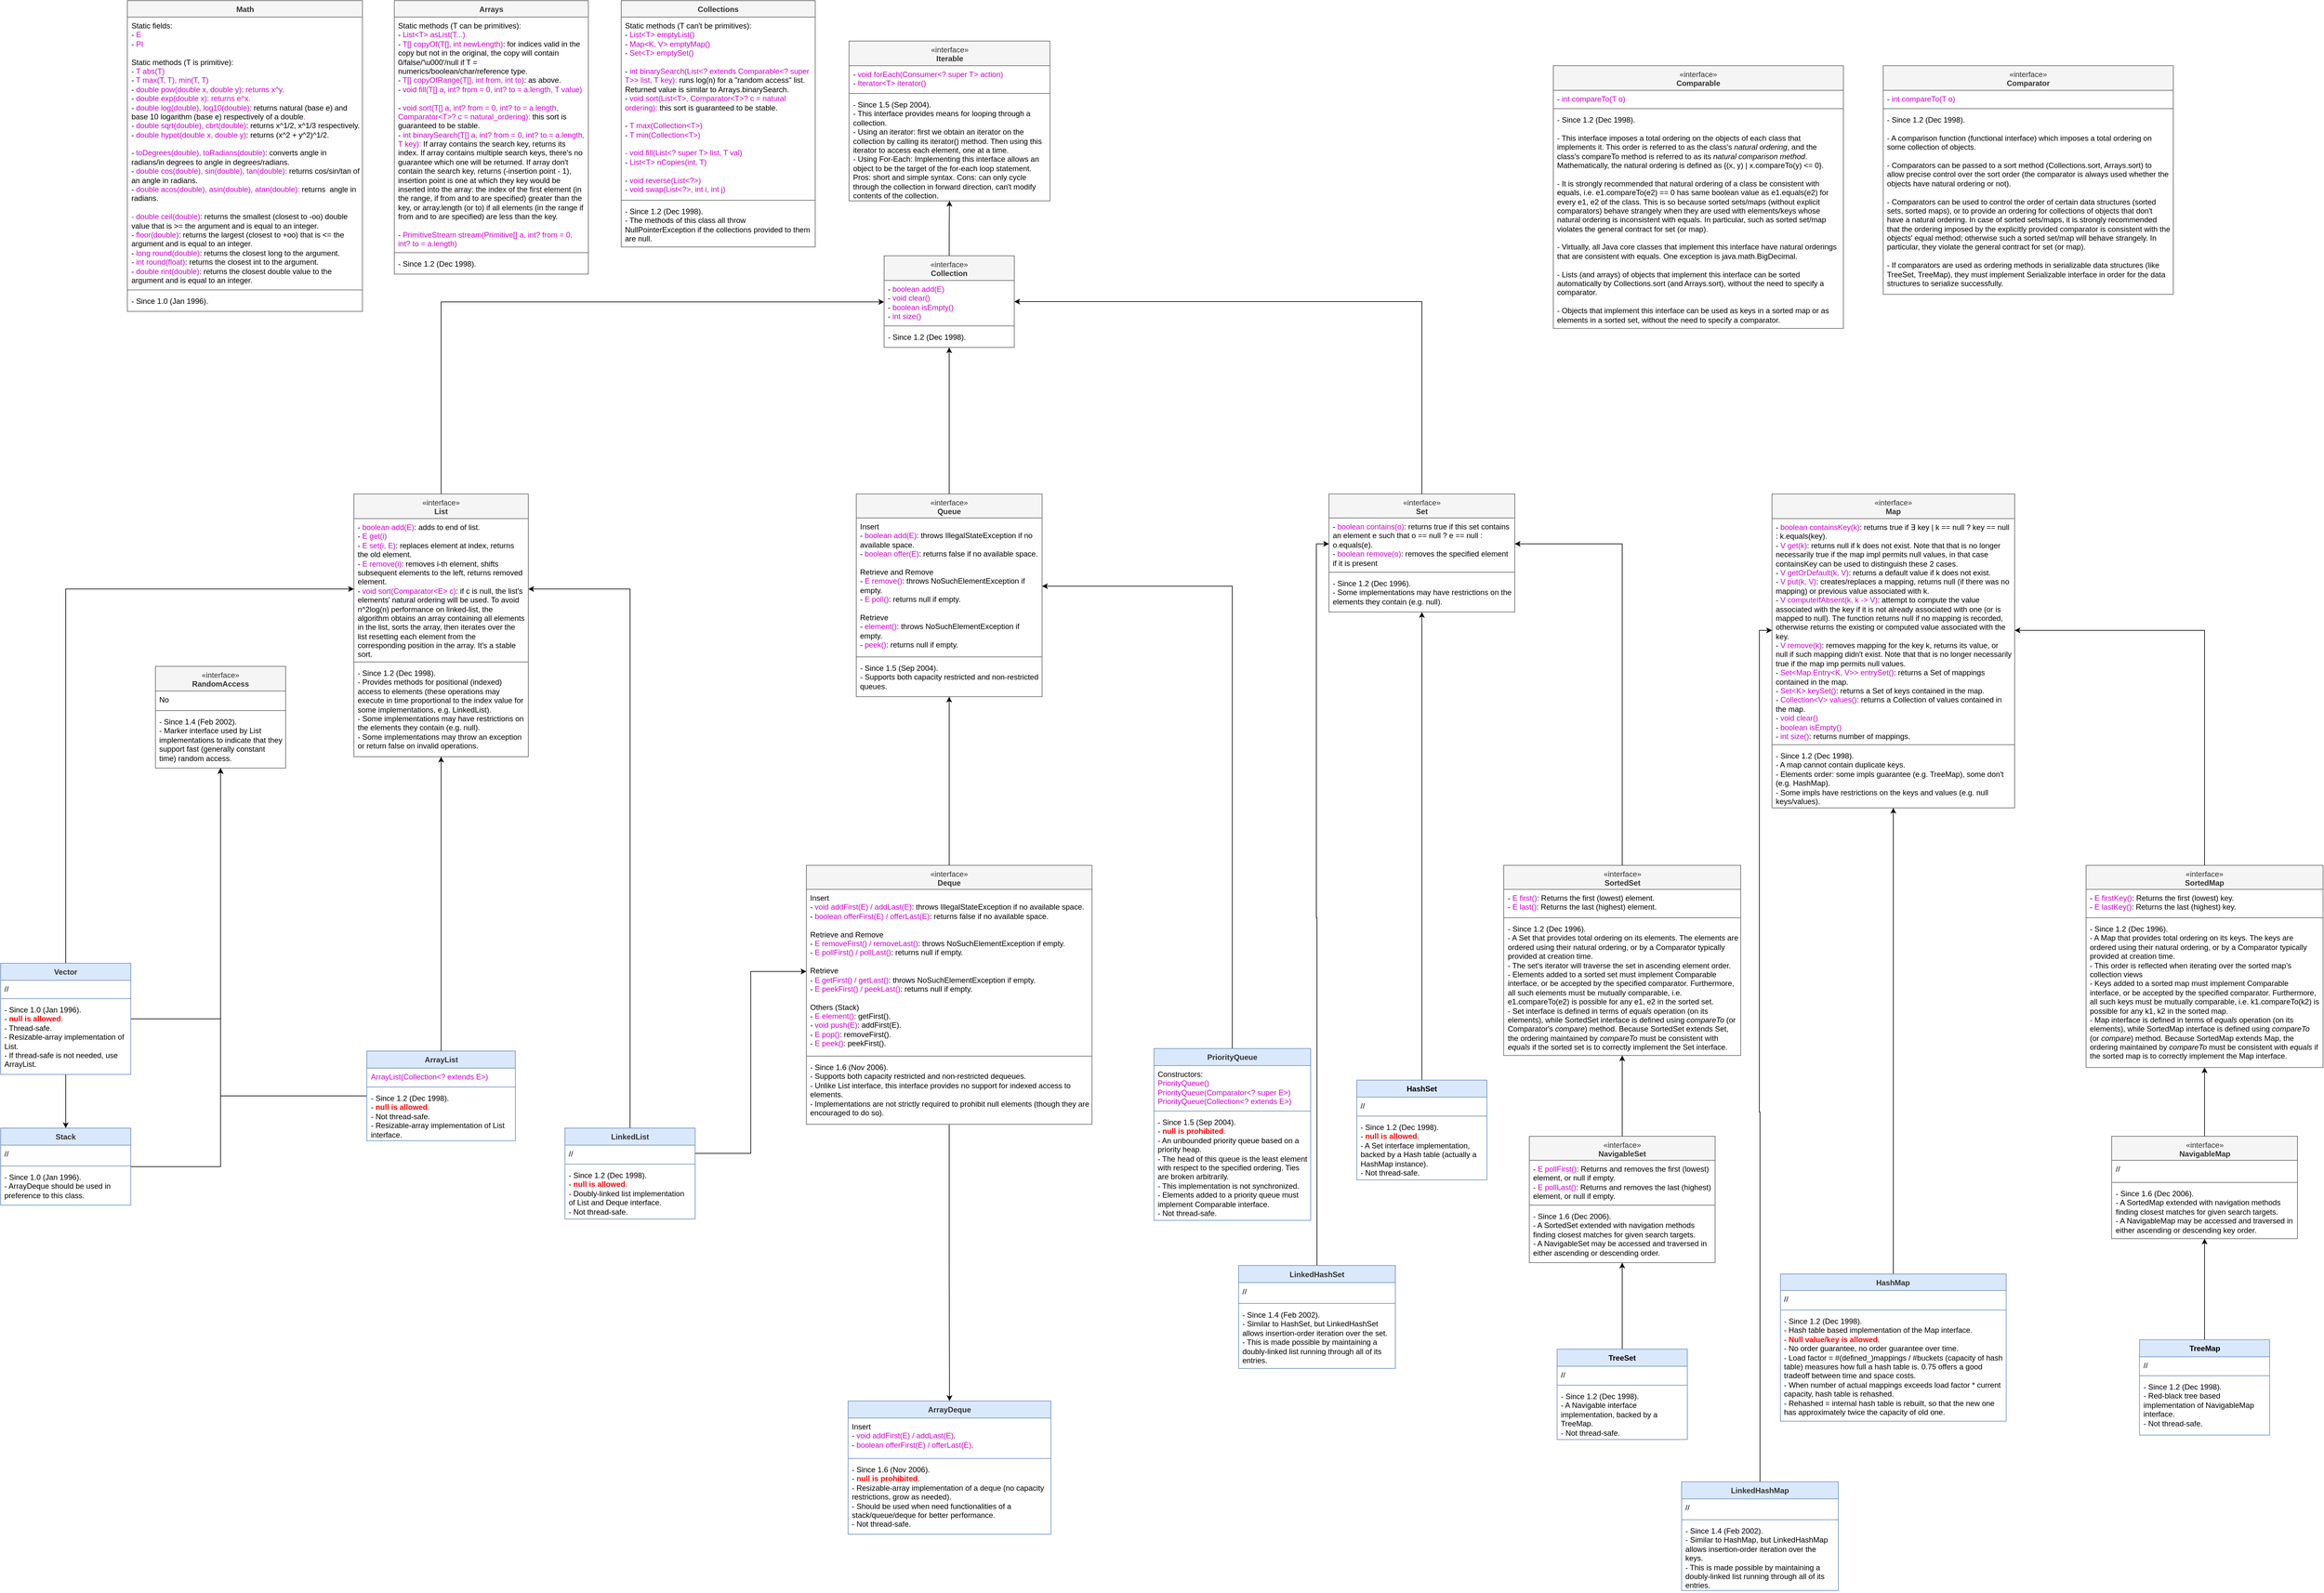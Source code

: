 <mxfile version="22.1.16" type="device">
  <diagram name="Page-1" id="rgzXXpZxuQ33LzNDmdkQ">
    <mxGraphModel dx="3178" dy="2218" grid="0" gridSize="10" guides="1" tooltips="1" connect="1" arrows="1" fold="1" page="1" pageScale="1" pageWidth="1600" pageHeight="1200" math="0" shadow="0">
      <root>
        <mxCell id="0" />
        <mxCell id="1" parent="0" />
        <mxCell id="xqsKgH8Ro8fH1hyzLg4l-7" value="" style="edgeStyle=orthogonalEdgeStyle;rounded=0;orthogonalLoop=1;jettySize=auto;html=1;exitX=0.5;exitY=0;exitDx=0;exitDy=0;entryX=0;entryY=0.5;entryDx=0;entryDy=0;" parent="1" source="FApFlZrMrufbnj_ad8FX-26" target="xqsKgH8Ro8fH1hyzLg4l-49" edge="1">
          <mxGeometry relative="1" as="geometry">
            <mxPoint x="673" y="415.5" as="targetPoint" />
          </mxGeometry>
        </mxCell>
        <mxCell id="xqsKgH8Ro8fH1hyzLg4l-13" value="" style="edgeStyle=orthogonalEdgeStyle;rounded=0;orthogonalLoop=1;jettySize=auto;html=1;exitX=0.5;exitY=0;exitDx=0;exitDy=0;" parent="1" source="FApFlZrMrufbnj_ad8FX-5" target="FApFlZrMrufbnj_ad8FX-27" edge="1">
          <mxGeometry relative="1" as="geometry">
            <mxPoint x="243.053" y="852" as="sourcePoint" />
          </mxGeometry>
        </mxCell>
        <mxCell id="FApFlZrMrufbnj_ad8FX-18" style="edgeStyle=orthogonalEdgeStyle;rounded=0;orthogonalLoop=1;jettySize=auto;html=1;entryX=0;entryY=0.5;entryDx=0;entryDy=0;" parent="1" source="FApFlZrMrufbnj_ad8FX-14" target="FApFlZrMrufbnj_ad8FX-27" edge="1">
          <mxGeometry relative="1" as="geometry">
            <mxPoint x="-122" y="597" as="targetPoint" />
          </mxGeometry>
        </mxCell>
        <mxCell id="xqsKgH8Ro8fH1hyzLg4l-67" style="edgeStyle=orthogonalEdgeStyle;rounded=0;orthogonalLoop=1;jettySize=auto;html=1;exitX=0.5;exitY=0;exitDx=0;exitDy=0;" parent="1" source="xqsKgH8Ro8fH1hyzLg4l-58" target="xqsKgH8Ro8fH1hyzLg4l-44" edge="1">
          <mxGeometry relative="1" as="geometry" />
        </mxCell>
        <mxCell id="xqsKgH8Ro8fH1hyzLg4l-44" value="&lt;span style=&quot;font-weight: normal;&quot;&gt;«interface»&lt;br style=&quot;border-color: var(--border-color); color: rgb(51, 51, 51);&quot;&gt;&lt;/span&gt;&lt;b style=&quot;border-color: var(--border-color); color: rgb(51, 51, 51);&quot;&gt;Queue&lt;/b&gt;" style="swimlane;fontStyle=1;align=center;verticalAlign=top;childLayout=stackLayout;horizontal=1;startSize=38;horizontalStack=0;resizeParent=1;resizeParentMax=0;resizeLast=0;collapsible=1;marginBottom=0;whiteSpace=wrap;html=1;fillColor=#f5f5f5;fontColor=#333333;strokeColor=#666666;" parent="1" vertex="1">
          <mxGeometry x="595" y="449" width="294" height="321" as="geometry" />
        </mxCell>
        <mxCell id="xqsKgH8Ro8fH1hyzLg4l-45" value="Insert&lt;br&gt;- &lt;font color=&quot;#cc00cc&quot;&gt;boolean add(E)&lt;/font&gt;: throws&amp;nbsp;IllegalStateException if no available space.&lt;br&gt;- &lt;font color=&quot;#cc00cc&quot;&gt;boolean offer(E)&lt;/font&gt;: returns false if no available space.&lt;br&gt;&lt;br&gt;Retrieve and Remove&lt;br&gt;- &lt;font color=&quot;#cc00cc&quot;&gt;E remove()&lt;/font&gt;: throws NoSuchElementException if empty.&lt;br&gt;- &lt;font color=&quot;#cc00cc&quot;&gt;E poll()&lt;/font&gt;: returns null if empty.&lt;br&gt;&lt;br&gt;Retrieve&lt;br&gt;- &lt;font color=&quot;#cc00cc&quot;&gt;element()&lt;/font&gt;: throws NoSuchElementException if empty.&lt;br&gt;- &lt;font color=&quot;#cc00cc&quot;&gt;peek()&lt;/font&gt;: returns null if empty." style="text;strokeColor=none;fillColor=none;align=left;verticalAlign=top;spacingLeft=4;spacingRight=4;overflow=hidden;rotatable=0;points=[[0,0.5],[1,0.5]];portConstraint=eastwest;whiteSpace=wrap;html=1;" parent="xqsKgH8Ro8fH1hyzLg4l-44" vertex="1">
          <mxGeometry y="38" width="294" height="216" as="geometry" />
        </mxCell>
        <mxCell id="xqsKgH8Ro8fH1hyzLg4l-46" value="" style="line;strokeWidth=1;fillColor=none;align=left;verticalAlign=middle;spacingTop=-1;spacingLeft=3;spacingRight=3;rotatable=0;labelPosition=right;points=[];portConstraint=eastwest;strokeColor=inherit;" parent="xqsKgH8Ro8fH1hyzLg4l-44" vertex="1">
          <mxGeometry y="254" width="294" height="8" as="geometry" />
        </mxCell>
        <mxCell id="xqsKgH8Ro8fH1hyzLg4l-47" value="- Since 1.5 (Sep 2004).&lt;br&gt;-&amp;nbsp;Supports both capacity restricted and non-restricted queues." style="text;strokeColor=none;fillColor=none;align=left;verticalAlign=top;spacingLeft=4;spacingRight=4;overflow=hidden;rotatable=0;points=[[0,0.5],[1,0.5]];portConstraint=eastwest;whiteSpace=wrap;html=1;" parent="xqsKgH8Ro8fH1hyzLg4l-44" vertex="1">
          <mxGeometry y="262" width="294" height="59" as="geometry" />
        </mxCell>
        <mxCell id="xqsKgH8Ro8fH1hyzLg4l-52" style="edgeStyle=orthogonalEdgeStyle;rounded=0;orthogonalLoop=1;jettySize=auto;html=1;exitX=0.5;exitY=0;exitDx=0;exitDy=0;" parent="1" source="xqsKgH8Ro8fH1hyzLg4l-44" target="xqsKgH8Ro8fH1hyzLg4l-48" edge="1">
          <mxGeometry relative="1" as="geometry">
            <mxPoint x="742" y="544" as="sourcePoint" />
          </mxGeometry>
        </mxCell>
        <mxCell id="uIWywwVKDFgmFYhPDzQX-17" style="edgeStyle=orthogonalEdgeStyle;rounded=0;orthogonalLoop=1;jettySize=auto;html=1;" parent="1" source="xqsKgH8Ro8fH1hyzLg4l-48" target="uIWywwVKDFgmFYhPDzQX-13" edge="1">
          <mxGeometry relative="1" as="geometry" />
        </mxCell>
        <mxCell id="xqsKgH8Ro8fH1hyzLg4l-48" value="&lt;span style=&quot;font-weight: normal;&quot;&gt;«interface»&lt;br style=&quot;border-color: var(--border-color); color: rgb(51, 51, 51);&quot;&gt;&lt;/span&gt;&lt;b style=&quot;border-color: var(--border-color); color: rgb(51, 51, 51);&quot;&gt;Collection&lt;/b&gt;" style="swimlane;fontStyle=1;align=center;verticalAlign=top;childLayout=stackLayout;horizontal=1;startSize=39;horizontalStack=0;resizeParent=1;resizeParentMax=0;resizeLast=0;collapsible=1;marginBottom=0;whiteSpace=wrap;html=1;fillColor=#f5f5f5;fontColor=#333333;strokeColor=#666666;" parent="1" vertex="1">
          <mxGeometry x="639" y="72" width="206" height="145" as="geometry" />
        </mxCell>
        <mxCell id="xqsKgH8Ro8fH1hyzLg4l-49" value="- &lt;font color=&quot;#cc00cc&quot;&gt;boolean add(E)&lt;/font&gt;&lt;br style=&quot;border-color: var(--border-color);&quot;&gt;- &lt;font color=&quot;#cc00cc&quot;&gt;void clear()&lt;/font&gt;&lt;br style=&quot;border-color: var(--border-color);&quot;&gt;- &lt;font color=&quot;#cc00cc&quot;&gt;boolean isEmpty()&lt;/font&gt;&lt;br style=&quot;border-color: var(--border-color);&quot;&gt;- &lt;font color=&quot;#cc00cc&quot;&gt;int size()&lt;/font&gt;" style="text;strokeColor=none;fillColor=none;align=left;verticalAlign=top;spacingLeft=4;spacingRight=4;overflow=hidden;rotatable=0;points=[[0,0.5],[1,0.5]];portConstraint=eastwest;whiteSpace=wrap;html=1;" parent="xqsKgH8Ro8fH1hyzLg4l-48" vertex="1">
          <mxGeometry y="39" width="206" height="68" as="geometry" />
        </mxCell>
        <mxCell id="xqsKgH8Ro8fH1hyzLg4l-50" value="" style="line;strokeWidth=1;fillColor=none;align=left;verticalAlign=middle;spacingTop=-1;spacingLeft=3;spacingRight=3;rotatable=0;labelPosition=right;points=[];portConstraint=eastwest;strokeColor=inherit;" parent="xqsKgH8Ro8fH1hyzLg4l-48" vertex="1">
          <mxGeometry y="107" width="206" height="8" as="geometry" />
        </mxCell>
        <mxCell id="xqsKgH8Ro8fH1hyzLg4l-51" value="-&amp;nbsp;Since 1.2 (Dec 1998)." style="text;strokeColor=none;fillColor=none;align=left;verticalAlign=top;spacingLeft=4;spacingRight=4;overflow=hidden;rotatable=0;points=[[0,0.5],[1,0.5]];portConstraint=eastwest;whiteSpace=wrap;html=1;" parent="xqsKgH8Ro8fH1hyzLg4l-48" vertex="1">
          <mxGeometry y="115" width="206" height="30" as="geometry" />
        </mxCell>
        <mxCell id="xqsKgH8Ro8fH1hyzLg4l-72" style="edgeStyle=orthogonalEdgeStyle;rounded=0;orthogonalLoop=1;jettySize=auto;html=1;entryX=0.5;entryY=0;entryDx=0;entryDy=0;" parent="1" source="xqsKgH8Ro8fH1hyzLg4l-58" target="xqsKgH8Ro8fH1hyzLg4l-68" edge="1">
          <mxGeometry relative="1" as="geometry" />
        </mxCell>
        <mxCell id="xqsKgH8Ro8fH1hyzLg4l-58" value="&lt;span style=&quot;font-weight: normal;&quot;&gt;«interface»&lt;br style=&quot;border-color: var(--border-color); color: rgb(51, 51, 51);&quot;&gt;&lt;/span&gt;&lt;b style=&quot;border-color: var(--border-color); color: rgb(51, 51, 51);&quot;&gt;Deque&lt;/b&gt;" style="swimlane;fontStyle=1;align=center;verticalAlign=top;childLayout=stackLayout;horizontal=1;startSize=38;horizontalStack=0;resizeParent=1;resizeParentMax=0;resizeLast=0;collapsible=1;marginBottom=0;whiteSpace=wrap;html=1;fillColor=#f5f5f5;fontColor=#333333;strokeColor=#666666;" parent="1" vertex="1">
          <mxGeometry x="516" y="1037" width="452" height="410" as="geometry" />
        </mxCell>
        <mxCell id="xqsKgH8Ro8fH1hyzLg4l-59" value="Insert&lt;br&gt;- &lt;font color=&quot;#cc00cc&quot;&gt;void addFirst(E) / addLast(E)&lt;/font&gt;: throws&amp;nbsp;IllegalStateException if no available space.&lt;br&gt;- &lt;font color=&quot;#cc00cc&quot;&gt;boolean offerFirst(E) / offerLast(E)&lt;/font&gt;: returns false if no available space.&lt;br&gt;&lt;br&gt;Retrieve and Remove&lt;br&gt;- &lt;font color=&quot;#cc00cc&quot;&gt;E removeFirst() / removeLast()&lt;/font&gt;: throws NoSuchElementException if empty.&lt;br&gt;- &lt;font color=&quot;#cc00cc&quot;&gt;E pollFirst() / pollLast()&lt;/font&gt;: returns null if empty.&lt;br&gt;&lt;br&gt;Retrieve&lt;br&gt;- &lt;font color=&quot;#cc00cc&quot;&gt;E getFirst() / getLast()&lt;/font&gt;: throws NoSuchElementException if empty.&lt;br&gt;- &lt;font color=&quot;#cc00cc&quot;&gt;E peekFirst() / peekLast()&lt;/font&gt;: returns null if empty.&lt;br&gt;&lt;br&gt;Others (Stack)&lt;br&gt;- &lt;font color=&quot;#cc00cc&quot;&gt;E element()&lt;/font&gt;: getFirst().&lt;br&gt;- &lt;font color=&quot;#cc00cc&quot;&gt;void push(E)&lt;/font&gt;: addFirst(E).&lt;br&gt;- &lt;font color=&quot;#cc00cc&quot;&gt;E pop()&lt;/font&gt;: removeFirst().&lt;br&gt;- &lt;font color=&quot;#cc00cc&quot;&gt;E peek()&lt;/font&gt;: peekFirst()." style="text;strokeColor=none;fillColor=none;align=left;verticalAlign=top;spacingLeft=4;spacingRight=4;overflow=hidden;rotatable=0;points=[[0,0.5],[1,0.5]];portConstraint=eastwest;whiteSpace=wrap;html=1;" parent="xqsKgH8Ro8fH1hyzLg4l-58" vertex="1">
          <mxGeometry y="38" width="452" height="260" as="geometry" />
        </mxCell>
        <mxCell id="xqsKgH8Ro8fH1hyzLg4l-60" value="" style="line;strokeWidth=1;fillColor=none;align=left;verticalAlign=middle;spacingTop=-1;spacingLeft=3;spacingRight=3;rotatable=0;labelPosition=right;points=[];portConstraint=eastwest;strokeColor=inherit;" parent="xqsKgH8Ro8fH1hyzLg4l-58" vertex="1">
          <mxGeometry y="298" width="452" height="8" as="geometry" />
        </mxCell>
        <mxCell id="xqsKgH8Ro8fH1hyzLg4l-61" value="- Since 1.6 (Nov 2006).&lt;br&gt;-&amp;nbsp;Supports both capacity restricted and non-restricted dequeues.&lt;br&gt;-&amp;nbsp;Unlike List interface, this interface provides no support for indexed access to elements.&lt;br&gt;-&amp;nbsp;Implementations are not strictly required to prohibit null elements (though they are encouraged to do so)." style="text;strokeColor=none;fillColor=none;align=left;verticalAlign=top;spacingLeft=4;spacingRight=4;overflow=hidden;rotatable=0;points=[[0,0.5],[1,0.5]];portConstraint=eastwest;whiteSpace=wrap;html=1;" parent="xqsKgH8Ro8fH1hyzLg4l-58" vertex="1">
          <mxGeometry y="306" width="452" height="104" as="geometry" />
        </mxCell>
        <mxCell id="xqsKgH8Ro8fH1hyzLg4l-68" value="&lt;span style=&quot;border-color: var(--border-color); color: rgb(51, 51, 51);&quot;&gt;Array&lt;/span&gt;&lt;b style=&quot;border-color: var(--border-color); color: rgb(51, 51, 51);&quot;&gt;Deque&lt;/b&gt;" style="swimlane;fontStyle=1;align=center;verticalAlign=top;childLayout=stackLayout;horizontal=1;startSize=27;horizontalStack=0;resizeParent=1;resizeParentMax=0;resizeLast=0;collapsible=1;marginBottom=0;whiteSpace=wrap;html=1;fillColor=#dae8fc;strokeColor=#6c8ebf;" parent="1" vertex="1">
          <mxGeometry x="582" y="1885" width="321" height="211" as="geometry" />
        </mxCell>
        <mxCell id="xqsKgH8Ro8fH1hyzLg4l-69" value="Insert&lt;br&gt;- &lt;font color=&quot;#cc00cc&quot;&gt;void addFirst(E) / addLast(E)&lt;/font&gt;.&lt;br&gt;- &lt;font color=&quot;#cc00cc&quot;&gt;boolean offerFirst(E) / offerLast(E)&lt;/font&gt;." style="text;strokeColor=none;fillColor=none;align=left;verticalAlign=top;spacingLeft=4;spacingRight=4;overflow=hidden;rotatable=0;points=[[0,0.5],[1,0.5]];portConstraint=eastwest;whiteSpace=wrap;html=1;" parent="xqsKgH8Ro8fH1hyzLg4l-68" vertex="1">
          <mxGeometry y="27" width="321" height="60" as="geometry" />
        </mxCell>
        <mxCell id="xqsKgH8Ro8fH1hyzLg4l-70" value="" style="line;strokeWidth=1;fillColor=none;align=left;verticalAlign=middle;spacingTop=-1;spacingLeft=3;spacingRight=3;rotatable=0;labelPosition=right;points=[];portConstraint=eastwest;strokeColor=inherit;" parent="xqsKgH8Ro8fH1hyzLg4l-68" vertex="1">
          <mxGeometry y="87" width="321" height="8" as="geometry" />
        </mxCell>
        <mxCell id="xqsKgH8Ro8fH1hyzLg4l-71" value="- Since 1.6 (Nov 2006).&lt;br&gt;-&amp;nbsp;&lt;b&gt;&lt;font color=&quot;#ff0000&quot;&gt;null is prohibited&lt;/font&gt;&lt;/b&gt;.&lt;br&gt;-&amp;nbsp;Resizable-array implementation of a deque (no capacity restrictions, grow as needed).&lt;br&gt;-&amp;nbsp;Should be used when need functionalities of a stack/queue/deque for better performance.&lt;br&gt;- Not thread-safe." style="text;strokeColor=none;fillColor=none;align=left;verticalAlign=top;spacingLeft=4;spacingRight=4;overflow=hidden;rotatable=0;points=[[0,0.5],[1,0.5]];portConstraint=eastwest;whiteSpace=wrap;html=1;" parent="xqsKgH8Ro8fH1hyzLg4l-68" vertex="1">
          <mxGeometry y="95" width="321" height="116" as="geometry" />
        </mxCell>
        <mxCell id="FApFlZrMrufbnj_ad8FX-5" value="&lt;b style=&quot;border-color: var(--border-color); color: rgb(51, 51, 51);&quot;&gt;LinkedList&lt;/b&gt;" style="swimlane;fontStyle=1;align=center;verticalAlign=top;childLayout=stackLayout;horizontal=1;startSize=27;horizontalStack=0;resizeParent=1;resizeParentMax=0;resizeLast=0;collapsible=1;marginBottom=0;whiteSpace=wrap;html=1;fillColor=#dae8fc;strokeColor=#6c8ebf;" parent="1" vertex="1">
          <mxGeometry x="134" y="1453" width="206" height="144" as="geometry" />
        </mxCell>
        <mxCell id="FApFlZrMrufbnj_ad8FX-6" value="//" style="text;strokeColor=none;fillColor=none;align=left;verticalAlign=top;spacingLeft=4;spacingRight=4;overflow=hidden;rotatable=0;points=[[0,0.5],[1,0.5]];portConstraint=eastwest;whiteSpace=wrap;html=1;" parent="FApFlZrMrufbnj_ad8FX-5" vertex="1">
          <mxGeometry y="27" width="206" height="26" as="geometry" />
        </mxCell>
        <mxCell id="FApFlZrMrufbnj_ad8FX-7" value="" style="line;strokeWidth=1;fillColor=none;align=left;verticalAlign=middle;spacingTop=-1;spacingLeft=3;spacingRight=3;rotatable=0;labelPosition=right;points=[];portConstraint=eastwest;strokeColor=inherit;" parent="FApFlZrMrufbnj_ad8FX-5" vertex="1">
          <mxGeometry y="53" width="206" height="8" as="geometry" />
        </mxCell>
        <mxCell id="FApFlZrMrufbnj_ad8FX-8" value="-&amp;nbsp;Since 1.2 (Dec 1998).&lt;br&gt;- &lt;b style=&quot;color: rgb(255, 0, 0);&quot;&gt;null is allowed&lt;/b&gt;&lt;font color=&quot;#ff0000&quot;&gt;.&lt;/font&gt;&lt;br&gt;- Doubly-linked list implementation of List and Deque interface.&lt;br&gt;- Not thread-safe." style="text;strokeColor=none;fillColor=none;align=left;verticalAlign=top;spacingLeft=4;spacingRight=4;overflow=hidden;rotatable=0;points=[[0,0.5],[1,0.5]];portConstraint=eastwest;whiteSpace=wrap;html=1;" parent="FApFlZrMrufbnj_ad8FX-5" vertex="1">
          <mxGeometry y="61" width="206" height="83" as="geometry" />
        </mxCell>
        <mxCell id="uIWywwVKDFgmFYhPDzQX-12" style="edgeStyle=orthogonalEdgeStyle;rounded=0;orthogonalLoop=1;jettySize=auto;html=1;" parent="1" source="FApFlZrMrufbnj_ad8FX-10" target="uIWywwVKDFgmFYhPDzQX-1" edge="1">
          <mxGeometry relative="1" as="geometry" />
        </mxCell>
        <mxCell id="FApFlZrMrufbnj_ad8FX-10" value="&lt;b style=&quot;border-color: var(--border-color); color: rgb(51, 51, 51);&quot;&gt;ArrayList&lt;/b&gt;" style="swimlane;fontStyle=1;align=center;verticalAlign=top;childLayout=stackLayout;horizontal=1;startSize=27;horizontalStack=0;resizeParent=1;resizeParentMax=0;resizeLast=0;collapsible=1;marginBottom=0;whiteSpace=wrap;html=1;fillColor=#dae8fc;strokeColor=#6c8ebf;" parent="1" vertex="1">
          <mxGeometry x="-179.5" y="1331" width="235" height="142" as="geometry" />
        </mxCell>
        <mxCell id="FApFlZrMrufbnj_ad8FX-11" value="&lt;font color=&quot;#cc00cc&quot;&gt;ArrayList(Collection&amp;lt;? extends E&amp;gt;)&lt;/font&gt;" style="text;strokeColor=none;fillColor=none;align=left;verticalAlign=top;spacingLeft=4;spacingRight=4;overflow=hidden;rotatable=0;points=[[0,0.5],[1,0.5]];portConstraint=eastwest;whiteSpace=wrap;html=1;" parent="FApFlZrMrufbnj_ad8FX-10" vertex="1">
          <mxGeometry y="27" width="235" height="26" as="geometry" />
        </mxCell>
        <mxCell id="FApFlZrMrufbnj_ad8FX-12" value="" style="line;strokeWidth=1;fillColor=none;align=left;verticalAlign=middle;spacingTop=-1;spacingLeft=3;spacingRight=3;rotatable=0;labelPosition=right;points=[];portConstraint=eastwest;strokeColor=inherit;" parent="FApFlZrMrufbnj_ad8FX-10" vertex="1">
          <mxGeometry y="53" width="235" height="8" as="geometry" />
        </mxCell>
        <mxCell id="FApFlZrMrufbnj_ad8FX-13" value="-&amp;nbsp;Since 1.2 (Dec 1998).&lt;br&gt;-&amp;nbsp;&lt;b style=&quot;border-color: var(--border-color); color: rgb(255, 0, 0);&quot;&gt;null is allowed&lt;/b&gt;&lt;font style=&quot;border-color: var(--border-color);&quot; color=&quot;#ff0000&quot;&gt;.&lt;/font&gt;&lt;br&gt;- Not thread-safe.&lt;br&gt;- Resizable-array implementation of List interface." style="text;strokeColor=none;fillColor=none;align=left;verticalAlign=top;spacingLeft=4;spacingRight=4;overflow=hidden;rotatable=0;points=[[0,0.5],[1,0.5]];portConstraint=eastwest;whiteSpace=wrap;html=1;" parent="FApFlZrMrufbnj_ad8FX-10" vertex="1">
          <mxGeometry y="61" width="235" height="81" as="geometry" />
        </mxCell>
        <mxCell id="FApFlZrMrufbnj_ad8FX-25" style="edgeStyle=orthogonalEdgeStyle;rounded=0;orthogonalLoop=1;jettySize=auto;html=1;entryX=0.5;entryY=0;entryDx=0;entryDy=0;" parent="1" source="FApFlZrMrufbnj_ad8FX-14" target="FApFlZrMrufbnj_ad8FX-21" edge="1">
          <mxGeometry relative="1" as="geometry" />
        </mxCell>
        <mxCell id="uIWywwVKDFgmFYhPDzQX-10" style="edgeStyle=orthogonalEdgeStyle;rounded=0;orthogonalLoop=1;jettySize=auto;html=1;" parent="1" source="FApFlZrMrufbnj_ad8FX-14" target="uIWywwVKDFgmFYhPDzQX-1" edge="1">
          <mxGeometry relative="1" as="geometry" />
        </mxCell>
        <mxCell id="FApFlZrMrufbnj_ad8FX-14" value="&lt;b style=&quot;border-color: var(--border-color); color: rgb(51, 51, 51);&quot;&gt;Vector&lt;/b&gt;" style="swimlane;fontStyle=1;align=center;verticalAlign=top;childLayout=stackLayout;horizontal=1;startSize=27;horizontalStack=0;resizeParent=1;resizeParentMax=0;resizeLast=0;collapsible=1;marginBottom=0;whiteSpace=wrap;html=1;fillColor=#dae8fc;strokeColor=#6c8ebf;" parent="1" vertex="1">
          <mxGeometry x="-759" y="1192" width="206" height="176" as="geometry" />
        </mxCell>
        <mxCell id="FApFlZrMrufbnj_ad8FX-15" value="//" style="text;strokeColor=none;fillColor=none;align=left;verticalAlign=top;spacingLeft=4;spacingRight=4;overflow=hidden;rotatable=0;points=[[0,0.5],[1,0.5]];portConstraint=eastwest;whiteSpace=wrap;html=1;" parent="FApFlZrMrufbnj_ad8FX-14" vertex="1">
          <mxGeometry y="27" width="206" height="25" as="geometry" />
        </mxCell>
        <mxCell id="FApFlZrMrufbnj_ad8FX-16" value="" style="line;strokeWidth=1;fillColor=none;align=left;verticalAlign=middle;spacingTop=-1;spacingLeft=3;spacingRight=3;rotatable=0;labelPosition=right;points=[];portConstraint=eastwest;strokeColor=inherit;" parent="FApFlZrMrufbnj_ad8FX-14" vertex="1">
          <mxGeometry y="52" width="206" height="8" as="geometry" />
        </mxCell>
        <mxCell id="FApFlZrMrufbnj_ad8FX-17" value="-&amp;nbsp;Since 1.0 (Jan 1996).&lt;br&gt;-&amp;nbsp;&lt;b style=&quot;border-color: var(--border-color); color: rgb(255, 0, 0);&quot;&gt;null is allowed&lt;/b&gt;&lt;font style=&quot;border-color: var(--border-color);&quot; color=&quot;#ff0000&quot;&gt;.&lt;/font&gt;&lt;br&gt;- Thread-safe.&lt;br&gt;- Resizable-array implementation of List.&lt;br&gt;- If thread-safe is not needed, use ArrayList." style="text;strokeColor=none;fillColor=none;align=left;verticalAlign=top;spacingLeft=4;spacingRight=4;overflow=hidden;rotatable=0;points=[[0,0.5],[1,0.5]];portConstraint=eastwest;whiteSpace=wrap;html=1;" parent="FApFlZrMrufbnj_ad8FX-14" vertex="1">
          <mxGeometry y="60" width="206" height="116" as="geometry" />
        </mxCell>
        <mxCell id="uIWywwVKDFgmFYhPDzQX-11" style="edgeStyle=orthogonalEdgeStyle;rounded=0;orthogonalLoop=1;jettySize=auto;html=1;" parent="1" source="FApFlZrMrufbnj_ad8FX-21" target="uIWywwVKDFgmFYhPDzQX-1" edge="1">
          <mxGeometry relative="1" as="geometry" />
        </mxCell>
        <mxCell id="FApFlZrMrufbnj_ad8FX-21" value="&lt;b style=&quot;border-color: var(--border-color); color: rgb(51, 51, 51);&quot;&gt;Stack&lt;/b&gt;" style="swimlane;fontStyle=1;align=center;verticalAlign=top;childLayout=stackLayout;horizontal=1;startSize=27;horizontalStack=0;resizeParent=1;resizeParentMax=0;resizeLast=0;collapsible=1;marginBottom=0;whiteSpace=wrap;html=1;fillColor=#dae8fc;strokeColor=#6c8ebf;" parent="1" vertex="1">
          <mxGeometry x="-759" y="1453" width="206" height="122" as="geometry" />
        </mxCell>
        <mxCell id="FApFlZrMrufbnj_ad8FX-22" value="//" style="text;strokeColor=none;fillColor=none;align=left;verticalAlign=top;spacingLeft=4;spacingRight=4;overflow=hidden;rotatable=0;points=[[0,0.5],[1,0.5]];portConstraint=eastwest;whiteSpace=wrap;html=1;" parent="FApFlZrMrufbnj_ad8FX-21" vertex="1">
          <mxGeometry y="27" width="206" height="29" as="geometry" />
        </mxCell>
        <mxCell id="FApFlZrMrufbnj_ad8FX-23" value="" style="line;strokeWidth=1;fillColor=none;align=left;verticalAlign=middle;spacingTop=-1;spacingLeft=3;spacingRight=3;rotatable=0;labelPosition=right;points=[];portConstraint=eastwest;strokeColor=inherit;" parent="FApFlZrMrufbnj_ad8FX-21" vertex="1">
          <mxGeometry y="56" width="206" height="8" as="geometry" />
        </mxCell>
        <mxCell id="FApFlZrMrufbnj_ad8FX-24" value="-&amp;nbsp;Since 1.0 (Jan 1996).&lt;br&gt;- ArrayDeque should be used in preference to this class." style="text;strokeColor=none;fillColor=none;align=left;verticalAlign=top;spacingLeft=4;spacingRight=4;overflow=hidden;rotatable=0;points=[[0,0.5],[1,0.5]];portConstraint=eastwest;whiteSpace=wrap;html=1;" parent="FApFlZrMrufbnj_ad8FX-21" vertex="1">
          <mxGeometry y="64" width="206" height="58" as="geometry" />
        </mxCell>
        <mxCell id="FApFlZrMrufbnj_ad8FX-30" style="edgeStyle=orthogonalEdgeStyle;rounded=0;orthogonalLoop=1;jettySize=auto;html=1;exitX=0.5;exitY=0;exitDx=0;exitDy=0;" parent="1" source="FApFlZrMrufbnj_ad8FX-10" target="FApFlZrMrufbnj_ad8FX-26" edge="1">
          <mxGeometry relative="1" as="geometry" />
        </mxCell>
        <mxCell id="FApFlZrMrufbnj_ad8FX-26" value="&lt;span style=&quot;font-weight: normal;&quot;&gt;«interface»&lt;br style=&quot;border-color: var(--border-color); color: rgb(51, 51, 51);&quot;&gt;&lt;/span&gt;List" style="swimlane;fontStyle=1;align=center;verticalAlign=top;childLayout=stackLayout;horizontal=1;startSize=39;horizontalStack=0;resizeParent=1;resizeParentMax=0;resizeLast=0;collapsible=1;marginBottom=0;whiteSpace=wrap;html=1;fillColor=#f5f5f5;fontColor=#333333;strokeColor=#666666;" parent="1" vertex="1">
          <mxGeometry x="-200" y="449" width="276" height="416" as="geometry" />
        </mxCell>
        <mxCell id="FApFlZrMrufbnj_ad8FX-27" value="- &lt;font color=&quot;#cc00cc&quot;&gt;boolean add(E)&lt;/font&gt;: adds to end of list.&lt;br&gt;- &lt;font color=&quot;#cc00cc&quot;&gt;E get(i)&lt;/font&gt;&lt;br style=&quot;border-color: var(--border-color);&quot;&gt;- &lt;font color=&quot;#cc00cc&quot;&gt;E set(i, E)&lt;/font&gt;: replaces element at index, returns the old element.&lt;br style=&quot;border-color: var(--border-color);&quot;&gt;- &lt;font color=&quot;#cc00cc&quot;&gt;E remove(i)&lt;/font&gt;: removes i-th element, shifts subsequent elements to the left, returns removed element.&lt;br&gt;- &lt;font color=&quot;#cc00cc&quot;&gt;void sort(Comparator&amp;lt;E&amp;gt; c)&lt;/font&gt;: if c is null, the list&#39;s elements&#39; natural ordering will be used. To avoid n^2log(n) performance on linked-list, the algorithm obtains an array containing all elements in the list, sorts the array, then iterates over the list resetting each element from the corresponding position in the array. It&#39;s a stable sort." style="text;strokeColor=none;fillColor=none;align=left;verticalAlign=top;spacingLeft=4;spacingRight=4;overflow=hidden;rotatable=0;points=[[0,0.5],[1,0.5]];portConstraint=eastwest;whiteSpace=wrap;html=1;" parent="FApFlZrMrufbnj_ad8FX-26" vertex="1">
          <mxGeometry y="39" width="276" height="223" as="geometry" />
        </mxCell>
        <mxCell id="FApFlZrMrufbnj_ad8FX-28" value="" style="line;strokeWidth=1;fillColor=none;align=left;verticalAlign=middle;spacingTop=-1;spacingLeft=3;spacingRight=3;rotatable=0;labelPosition=right;points=[];portConstraint=eastwest;strokeColor=inherit;" parent="FApFlZrMrufbnj_ad8FX-26" vertex="1">
          <mxGeometry y="262" width="276" height="8" as="geometry" />
        </mxCell>
        <mxCell id="FApFlZrMrufbnj_ad8FX-29" value="-&amp;nbsp;Since 1.2 (Dec 1998).&lt;br&gt;- Provides methods for positional (indexed) access to elements (these operations may execute in time proportional to the index value for some implementations, e.g. LinkedList).&lt;br&gt;- Some implementations may have restrictions on the elements they contain (e.g. null).&lt;br&gt;- Some implementations may throw an exception or return false on invalid operations." style="text;strokeColor=none;fillColor=none;align=left;verticalAlign=top;spacingLeft=4;spacingRight=4;overflow=hidden;rotatable=0;points=[[0,0.5],[1,0.5]];portConstraint=eastwest;whiteSpace=wrap;html=1;" parent="FApFlZrMrufbnj_ad8FX-26" vertex="1">
          <mxGeometry y="270" width="276" height="146" as="geometry" />
        </mxCell>
        <mxCell id="FApFlZrMrufbnj_ad8FX-59" style="edgeStyle=orthogonalEdgeStyle;rounded=0;orthogonalLoop=1;jettySize=auto;html=1;entryX=0.5;entryY=1;entryDx=0;entryDy=0;exitX=0.5;exitY=0;exitDx=0;exitDy=0;" parent="1" source="FApFlZrMrufbnj_ad8FX-60" target="FApFlZrMrufbnj_ad8FX-53" edge="1">
          <mxGeometry relative="1" as="geometry">
            <mxPoint x="1490.0" y="981" as="sourcePoint" />
          </mxGeometry>
        </mxCell>
        <mxCell id="FApFlZrMrufbnj_ad8FX-41" style="edgeStyle=orthogonalEdgeStyle;rounded=0;orthogonalLoop=1;jettySize=auto;html=1;exitX=0.5;exitY=0;exitDx=0;exitDy=0;" parent="1" source="FApFlZrMrufbnj_ad8FX-37" target="FApFlZrMrufbnj_ad8FX-33" edge="1">
          <mxGeometry relative="1" as="geometry" />
        </mxCell>
        <mxCell id="FApFlZrMrufbnj_ad8FX-33" value="&lt;span style=&quot;font-weight: normal;&quot;&gt;«interface»&lt;br style=&quot;border-color: var(--border-color); color: rgb(51, 51, 51);&quot;&gt;&lt;/span&gt;&lt;b style=&quot;border-color: var(--border-color); color: rgb(51, 51, 51);&quot;&gt;Map&lt;/b&gt;" style="swimlane;fontStyle=1;align=center;verticalAlign=top;childLayout=stackLayout;horizontal=1;startSize=39;horizontalStack=0;resizeParent=1;resizeParentMax=0;resizeLast=0;collapsible=1;marginBottom=0;whiteSpace=wrap;html=1;fillColor=#f5f5f5;fontColor=#333333;strokeColor=#666666;" parent="1" vertex="1">
          <mxGeometry x="2044" y="449" width="384" height="497" as="geometry" />
        </mxCell>
        <mxCell id="FApFlZrMrufbnj_ad8FX-34" value="- &lt;font color=&quot;#cc00cc&quot;&gt;boolean containsKey(k)&lt;/font&gt;: returns true if&amp;nbsp;∃ key | k == null ? key == null : k.equals(key).&lt;br&gt;- &lt;font color=&quot;#cc00cc&quot;&gt;V get(k)&lt;/font&gt;: returns null if k does not exist. Note that that is no longer necessarily true if the map impl permits null values, in that case containsKey can be used to distinguish these 2 cases.&lt;br&gt;- &lt;font color=&quot;#cc00cc&quot;&gt;V getOrDefault(k, V)&lt;/font&gt;: returns a default value if k does not exist.&lt;br&gt;- &lt;font color=&quot;#cc00cc&quot;&gt;V put(k, V)&lt;/font&gt;: creates/replaces a mapping, returns null (if there was no mapping) or previous value associated with k.&lt;br&gt;-&amp;nbsp;&lt;font color=&quot;#cc00cc&quot;&gt;V computeIfAbsent(k, k -&amp;gt; V)&lt;/font&gt;: attempt to compute the value associated with the key if it is not already associated with one (or is mapped to null). The function returns null if no mapping is recorded, otherwise returns the existing or computed value associated with the key.&lt;br&gt;- &lt;font color=&quot;#cc00cc&quot;&gt;V remove(k)&lt;/font&gt;: removes mapping for the key k, returns its value, or null if such mapping didn&#39;t exist. Note that that is no longer necessarily true if the map imp permits null values.&amp;nbsp;&lt;br&gt;- &lt;font color=&quot;#cc00cc&quot;&gt;Set&amp;lt;Map.Entry&amp;lt;K, V&amp;gt;&amp;gt; entrySet()&lt;/font&gt;: returns a Set of mappings contained in the map.&lt;br&gt;- &lt;font color=&quot;#cc00cc&quot;&gt;Set&amp;lt;K&amp;gt; keySet()&lt;/font&gt;: returns a Set of keys contained in the map.&lt;br&gt;- &lt;font color=&quot;#cc00cc&quot;&gt;Collection&amp;lt;V&amp;gt; values()&lt;/font&gt;: returns a Collection of values contained in the map.&lt;br&gt;- &lt;font color=&quot;#cc00cc&quot;&gt;void clear()&lt;/font&gt;&lt;br style=&quot;border-color: var(--border-color);&quot;&gt;- &lt;font color=&quot;#cc00cc&quot;&gt;boolean isEmpty()&lt;/font&gt;&lt;br style=&quot;border-color: var(--border-color);&quot;&gt;-&lt;font color=&quot;#cc00cc&quot;&gt; int size()&lt;/font&gt;: returns number of mappings." style="text;strokeColor=none;fillColor=none;align=left;verticalAlign=top;spacingLeft=4;spacingRight=4;overflow=hidden;rotatable=0;points=[[0,0.5],[1,0.5]];portConstraint=eastwest;whiteSpace=wrap;html=1;" parent="FApFlZrMrufbnj_ad8FX-33" vertex="1">
          <mxGeometry y="39" width="384" height="354" as="geometry" />
        </mxCell>
        <mxCell id="FApFlZrMrufbnj_ad8FX-35" value="" style="line;strokeWidth=1;fillColor=none;align=left;verticalAlign=middle;spacingTop=-1;spacingLeft=3;spacingRight=3;rotatable=0;labelPosition=right;points=[];portConstraint=eastwest;strokeColor=inherit;" parent="FApFlZrMrufbnj_ad8FX-33" vertex="1">
          <mxGeometry y="393" width="384" height="8" as="geometry" />
        </mxCell>
        <mxCell id="FApFlZrMrufbnj_ad8FX-36" value="-&amp;nbsp;Since 1.2 (Dec 1998).&lt;br&gt;- A map cannot contain duplicate keys.&lt;br&gt;- Elements order: some impls guarantee (e.g. TreeMap), some don&#39;t (e.g. HashMap).&lt;br&gt;- Some impls have restrictions on the keys and values (e.g. null keys/values)." style="text;strokeColor=none;fillColor=none;align=left;verticalAlign=top;spacingLeft=4;spacingRight=4;overflow=hidden;rotatable=0;points=[[0,0.5],[1,0.5]];portConstraint=eastwest;whiteSpace=wrap;html=1;" parent="FApFlZrMrufbnj_ad8FX-33" vertex="1">
          <mxGeometry y="401" width="384" height="96" as="geometry" />
        </mxCell>
        <mxCell id="FApFlZrMrufbnj_ad8FX-37" value="&lt;b style=&quot;border-color: var(--border-color); color: rgb(51, 51, 51);&quot;&gt;HashMap&lt;/b&gt;" style="swimlane;fontStyle=1;align=center;verticalAlign=top;childLayout=stackLayout;horizontal=1;startSize=26;horizontalStack=0;resizeParent=1;resizeParentMax=0;resizeLast=0;collapsible=1;marginBottom=0;whiteSpace=wrap;html=1;fillColor=#dae8fc;strokeColor=#6c8ebf;" parent="1" vertex="1">
          <mxGeometry x="2057.37" y="1684" width="357.25" height="233" as="geometry" />
        </mxCell>
        <mxCell id="FApFlZrMrufbnj_ad8FX-38" value="//" style="text;strokeColor=none;fillColor=none;align=left;verticalAlign=top;spacingLeft=4;spacingRight=4;overflow=hidden;rotatable=0;points=[[0,0.5],[1,0.5]];portConstraint=eastwest;whiteSpace=wrap;html=1;" parent="FApFlZrMrufbnj_ad8FX-37" vertex="1">
          <mxGeometry y="26" width="357.25" height="27" as="geometry" />
        </mxCell>
        <mxCell id="FApFlZrMrufbnj_ad8FX-39" value="" style="line;strokeWidth=1;fillColor=none;align=left;verticalAlign=middle;spacingTop=-1;spacingLeft=3;spacingRight=3;rotatable=0;labelPosition=right;points=[];portConstraint=eastwest;strokeColor=inherit;" parent="FApFlZrMrufbnj_ad8FX-37" vertex="1">
          <mxGeometry y="53" width="357.25" height="8" as="geometry" />
        </mxCell>
        <mxCell id="FApFlZrMrufbnj_ad8FX-40" value="-&amp;nbsp;Since 1.2 (Dec 1998).&lt;br&gt;- Hash table based implementation of the Map interface.&lt;br&gt;- &lt;b&gt;&lt;font color=&quot;#ff0000&quot;&gt;Null value/key is allowed&lt;/font&gt;&lt;/b&gt;.&lt;br&gt;- No order guarantee, no order guarantee over time.&lt;br&gt;- Load factor = #(defined_)mappings / #buckets (capacity of hash table) measures how full a hash table is. 0.75 offers a good tradeoff between time and space costs.&lt;br&gt;- When number of actual mappings exceeds load factor * current capacity, hash table is rehashed.&lt;br&gt;- Rehashed = internal hash table is rebuilt, so that the new one has approximately twice the capacity of old one." style="text;strokeColor=none;fillColor=none;align=left;verticalAlign=top;spacingLeft=4;spacingRight=4;overflow=hidden;rotatable=0;points=[[0,0.5],[1,0.5]];portConstraint=eastwest;whiteSpace=wrap;html=1;" parent="FApFlZrMrufbnj_ad8FX-37" vertex="1">
          <mxGeometry y="61" width="357.25" height="172" as="geometry" />
        </mxCell>
        <mxCell id="FApFlZrMrufbnj_ad8FX-52" style="edgeStyle=orthogonalEdgeStyle;rounded=0;orthogonalLoop=1;jettySize=auto;html=1;" parent="1" source="FApFlZrMrufbnj_ad8FX-46" target="xqsKgH8Ro8fH1hyzLg4l-45" edge="1">
          <mxGeometry relative="1" as="geometry" />
        </mxCell>
        <mxCell id="FApFlZrMrufbnj_ad8FX-46" value="&lt;b style=&quot;border-color: var(--border-color); color: rgb(51, 51, 51);&quot;&gt;PriorityQueue&lt;/b&gt;" style="swimlane;fontStyle=1;align=center;verticalAlign=top;childLayout=stackLayout;horizontal=1;startSize=27;horizontalStack=0;resizeParent=1;resizeParentMax=0;resizeLast=0;collapsible=1;marginBottom=0;whiteSpace=wrap;html=1;fillColor=#dae8fc;strokeColor=#6c8ebf;" parent="1" vertex="1">
          <mxGeometry x="1066" y="1327" width="248" height="272" as="geometry" />
        </mxCell>
        <mxCell id="FApFlZrMrufbnj_ad8FX-47" value="Constructors:&lt;br&gt;&lt;font color=&quot;#cc00cc&quot;&gt;PriorityQueue()&lt;br&gt;PriorityQueue(Comparator&amp;lt;? super E&amp;gt;)&lt;br&gt;PriorityQueue(Collection&amp;lt;? extends E&amp;gt;)&lt;/font&gt;" style="text;strokeColor=none;fillColor=none;align=left;verticalAlign=top;spacingLeft=4;spacingRight=4;overflow=hidden;rotatable=0;points=[[0,0.5],[1,0.5]];portConstraint=eastwest;whiteSpace=wrap;html=1;" parent="FApFlZrMrufbnj_ad8FX-46" vertex="1">
          <mxGeometry y="27" width="248" height="68" as="geometry" />
        </mxCell>
        <mxCell id="FApFlZrMrufbnj_ad8FX-48" value="" style="line;strokeWidth=1;fillColor=none;align=left;verticalAlign=middle;spacingTop=-1;spacingLeft=3;spacingRight=3;rotatable=0;labelPosition=right;points=[];portConstraint=eastwest;strokeColor=inherit;" parent="FApFlZrMrufbnj_ad8FX-46" vertex="1">
          <mxGeometry y="95" width="248" height="8" as="geometry" />
        </mxCell>
        <mxCell id="FApFlZrMrufbnj_ad8FX-49" value="-&amp;nbsp;Since 1.5 (Sep 2004).&lt;br&gt;- &lt;b style=&quot;color: rgb(255, 0, 0);&quot;&gt;null is prohibited&lt;/b&gt;&lt;font color=&quot;#ff0000&quot;&gt;.&lt;/font&gt;&lt;br&gt;- An unbounded priority queue based on a priority heap.&lt;br&gt;- The head of this queue is the least element with respect to the specified ordering. Ties are broken arbitrarily.&lt;br&gt;- This implementation is not synchronized.&lt;br&gt;- Elements added to a priority queue must implement Comparable interface.&lt;br&gt;- Not thread-safe." style="text;strokeColor=none;fillColor=none;align=left;verticalAlign=top;spacingLeft=4;spacingRight=4;overflow=hidden;rotatable=0;points=[[0,0.5],[1,0.5]];portConstraint=eastwest;whiteSpace=wrap;html=1;" parent="FApFlZrMrufbnj_ad8FX-46" vertex="1">
          <mxGeometry y="103" width="248" height="169" as="geometry" />
        </mxCell>
        <mxCell id="FApFlZrMrufbnj_ad8FX-51" style="edgeStyle=orthogonalEdgeStyle;rounded=0;orthogonalLoop=1;jettySize=auto;html=1;" parent="1" source="FApFlZrMrufbnj_ad8FX-6" target="xqsKgH8Ro8fH1hyzLg4l-59" edge="1">
          <mxGeometry relative="1" as="geometry" />
        </mxCell>
        <mxCell id="FApFlZrMrufbnj_ad8FX-57" style="edgeStyle=orthogonalEdgeStyle;rounded=0;orthogonalLoop=1;jettySize=auto;html=1;entryX=1;entryY=0.5;entryDx=0;entryDy=0;exitX=0.5;exitY=0;exitDx=0;exitDy=0;" parent="1" source="FApFlZrMrufbnj_ad8FX-53" target="xqsKgH8Ro8fH1hyzLg4l-48" edge="1">
          <mxGeometry relative="1" as="geometry" />
        </mxCell>
        <mxCell id="FApFlZrMrufbnj_ad8FX-53" value="&lt;span style=&quot;font-weight: normal;&quot;&gt;«interface»&lt;br style=&quot;border-color: var(--border-color); color: rgb(51, 51, 51);&quot;&gt;&lt;/span&gt;&lt;b style=&quot;border-color: var(--border-color); color: rgb(51, 51, 51);&quot;&gt;Set&lt;/b&gt;" style="swimlane;fontStyle=1;align=center;verticalAlign=top;childLayout=stackLayout;horizontal=1;startSize=38;horizontalStack=0;resizeParent=1;resizeParentMax=0;resizeLast=0;collapsible=1;marginBottom=0;whiteSpace=wrap;html=1;fillColor=#f5f5f5;fontColor=#333333;strokeColor=#666666;" parent="1" vertex="1">
          <mxGeometry x="1343" y="449" width="294" height="187" as="geometry" />
        </mxCell>
        <mxCell id="FApFlZrMrufbnj_ad8FX-54" value="- &lt;font color=&quot;#cc00cc&quot;&gt;boolean contains(o)&lt;/font&gt;: returns true if this set contains an element e such that o == null ? e == null : o.equals(e).&lt;br&gt;- &lt;font color=&quot;#cc00cc&quot;&gt;boolean remove(o)&lt;/font&gt;: removes the specified element if it is present" style="text;strokeColor=none;fillColor=none;align=left;verticalAlign=top;spacingLeft=4;spacingRight=4;overflow=hidden;rotatable=0;points=[[0,0.5],[1,0.5]];portConstraint=eastwest;whiteSpace=wrap;html=1;" parent="FApFlZrMrufbnj_ad8FX-53" vertex="1">
          <mxGeometry y="38" width="294" height="82" as="geometry" />
        </mxCell>
        <mxCell id="FApFlZrMrufbnj_ad8FX-55" value="" style="line;strokeWidth=1;fillColor=none;align=left;verticalAlign=middle;spacingTop=-1;spacingLeft=3;spacingRight=3;rotatable=0;labelPosition=right;points=[];portConstraint=eastwest;strokeColor=inherit;" parent="FApFlZrMrufbnj_ad8FX-53" vertex="1">
          <mxGeometry y="120" width="294" height="8" as="geometry" />
        </mxCell>
        <mxCell id="FApFlZrMrufbnj_ad8FX-56" value="- Since 1.2 (Dec 1996).&lt;br&gt;- Some implementations may have restrictions on the elements they contain (e.g. null)." style="text;strokeColor=none;fillColor=none;align=left;verticalAlign=top;spacingLeft=4;spacingRight=4;overflow=hidden;rotatable=0;points=[[0,0.5],[1,0.5]];portConstraint=eastwest;whiteSpace=wrap;html=1;" parent="FApFlZrMrufbnj_ad8FX-53" vertex="1">
          <mxGeometry y="128" width="294" height="59" as="geometry" />
        </mxCell>
        <mxCell id="FApFlZrMrufbnj_ad8FX-60" value="&lt;b style=&quot;border-color: var(--border-color);&quot;&gt;HashSet&lt;/b&gt;" style="swimlane;fontStyle=1;align=center;verticalAlign=top;childLayout=stackLayout;horizontal=1;startSize=27;horizontalStack=0;resizeParent=1;resizeParentMax=0;resizeLast=0;collapsible=1;marginBottom=0;whiteSpace=wrap;html=1;fillColor=#dae8fc;strokeColor=#6c8ebf;" parent="1" vertex="1">
          <mxGeometry x="1387" y="1377" width="206" height="158" as="geometry" />
        </mxCell>
        <mxCell id="FApFlZrMrufbnj_ad8FX-61" value="//" style="text;strokeColor=none;fillColor=none;align=left;verticalAlign=top;spacingLeft=4;spacingRight=4;overflow=hidden;rotatable=0;points=[[0,0.5],[1,0.5]];portConstraint=eastwest;whiteSpace=wrap;html=1;" parent="FApFlZrMrufbnj_ad8FX-60" vertex="1">
          <mxGeometry y="27" width="206" height="26" as="geometry" />
        </mxCell>
        <mxCell id="FApFlZrMrufbnj_ad8FX-62" value="" style="line;strokeWidth=1;fillColor=none;align=left;verticalAlign=middle;spacingTop=-1;spacingLeft=3;spacingRight=3;rotatable=0;labelPosition=right;points=[];portConstraint=eastwest;strokeColor=inherit;" parent="FApFlZrMrufbnj_ad8FX-60" vertex="1">
          <mxGeometry y="53" width="206" height="8" as="geometry" />
        </mxCell>
        <mxCell id="FApFlZrMrufbnj_ad8FX-63" value="-&amp;nbsp;Since 1.2 (Dec 1998).&lt;br&gt;-&amp;nbsp;&lt;b style=&quot;border-color: var(--border-color); color: rgb(255, 0, 0);&quot;&gt;null is allowed&lt;/b&gt;&lt;font style=&quot;border-color: var(--border-color);&quot; color=&quot;#ff0000&quot;&gt;.&lt;/font&gt;&lt;br&gt;- A Set interface implementation, backed by a Hash table (actually a HashMap instance).&lt;br&gt;- Not thread-safe." style="text;strokeColor=none;fillColor=none;align=left;verticalAlign=top;spacingLeft=4;spacingRight=4;overflow=hidden;rotatable=0;points=[[0,0.5],[1,0.5]];portConstraint=eastwest;whiteSpace=wrap;html=1;" parent="FApFlZrMrufbnj_ad8FX-60" vertex="1">
          <mxGeometry y="61" width="206" height="97" as="geometry" />
        </mxCell>
        <mxCell id="9joVkJ0QpTBINSRpKAiq-19" style="edgeStyle=orthogonalEdgeStyle;rounded=0;orthogonalLoop=1;jettySize=auto;html=1;entryX=1;entryY=0.5;entryDx=0;entryDy=0;" parent="1" source="9joVkJ0QpTBINSRpKAiq-1" target="FApFlZrMrufbnj_ad8FX-54" edge="1">
          <mxGeometry relative="1" as="geometry" />
        </mxCell>
        <mxCell id="9joVkJ0QpTBINSRpKAiq-1" value="&lt;span style=&quot;font-weight: normal;&quot;&gt;«interface»&lt;br style=&quot;border-color: var(--border-color); color: rgb(51, 51, 51);&quot;&gt;&lt;/span&gt;&lt;b style=&quot;border-color: var(--border-color); color: rgb(51, 51, 51);&quot;&gt;SortedSet&lt;/b&gt;" style="swimlane;fontStyle=1;align=center;verticalAlign=top;childLayout=stackLayout;horizontal=1;startSize=38;horizontalStack=0;resizeParent=1;resizeParentMax=0;resizeLast=0;collapsible=1;marginBottom=0;whiteSpace=wrap;html=1;fillColor=#f5f5f5;fontColor=#333333;strokeColor=#666666;" parent="1" vertex="1">
          <mxGeometry x="1619.5" y="1037" width="375" height="301" as="geometry" />
        </mxCell>
        <mxCell id="9joVkJ0QpTBINSRpKAiq-2" value="- &lt;font color=&quot;#cc00cc&quot;&gt;E first()&lt;/font&gt;: Returns the first (lowest) element.&lt;br&gt;-&amp;nbsp;&lt;font style=&quot;border-color: var(--border-color);&quot; color=&quot;#cc00cc&quot;&gt;E last()&lt;/font&gt;: Returns the last (highest) element." style="text;strokeColor=none;fillColor=none;align=left;verticalAlign=top;spacingLeft=4;spacingRight=4;overflow=hidden;rotatable=0;points=[[0,0.5],[1,0.5]];portConstraint=eastwest;whiteSpace=wrap;html=1;" parent="9joVkJ0QpTBINSRpKAiq-1" vertex="1">
          <mxGeometry y="38" width="375" height="41" as="geometry" />
        </mxCell>
        <mxCell id="9joVkJ0QpTBINSRpKAiq-3" value="" style="line;strokeWidth=1;fillColor=none;align=left;verticalAlign=middle;spacingTop=-1;spacingLeft=3;spacingRight=3;rotatable=0;labelPosition=right;points=[];portConstraint=eastwest;strokeColor=inherit;" parent="9joVkJ0QpTBINSRpKAiq-1" vertex="1">
          <mxGeometry y="79" width="375" height="8" as="geometry" />
        </mxCell>
        <mxCell id="9joVkJ0QpTBINSRpKAiq-4" value="- Since 1.2 (Dec 1996).&lt;br&gt;- A Set that provides total ordering on its elements. The elements are ordered using their natural ordering, or by a Comparator typically provided at creation time.&lt;br&gt;- The set&#39;s iterator will traverse the set in ascending element order.&lt;br&gt;- Elements added to a sorted set must implement Comparable interface, or be accepted by the specified comparator. Furthermore, all such elements must be mutually comparable, i.e. e1.compareTo(e2) is possible for any e1, e2 in the sorted set.&lt;br&gt;- Set interface is defined in terms of &lt;i&gt;equals &lt;/i&gt;operation (on its elements), while SortedSet interface is defined using &lt;i&gt;compareTo &lt;/i&gt;(or Comparator&#39;s&amp;nbsp;&lt;i&gt;compare&lt;/i&gt;) method. Because SortedSet extends Set, the ordering maintained by &lt;i&gt;compareTo&lt;/i&gt;&amp;nbsp;must be consistent with &lt;i&gt;equals &lt;/i&gt;if the sorted set is to correctly implement the Set interface." style="text;strokeColor=none;fillColor=none;align=left;verticalAlign=top;spacingLeft=4;spacingRight=4;overflow=hidden;rotatable=0;points=[[0,0.5],[1,0.5]];portConstraint=eastwest;whiteSpace=wrap;html=1;" parent="9joVkJ0QpTBINSRpKAiq-1" vertex="1">
          <mxGeometry y="87" width="375" height="214" as="geometry" />
        </mxCell>
        <mxCell id="9joVkJ0QpTBINSRpKAiq-18" style="edgeStyle=orthogonalEdgeStyle;rounded=0;orthogonalLoop=1;jettySize=auto;html=1;entryX=0.5;entryY=1;entryDx=0;entryDy=0;" parent="1" source="9joVkJ0QpTBINSRpKAiq-9" target="9joVkJ0QpTBINSRpKAiq-1" edge="1">
          <mxGeometry relative="1" as="geometry" />
        </mxCell>
        <mxCell id="9joVkJ0QpTBINSRpKAiq-9" value="&lt;span style=&quot;font-weight: normal;&quot;&gt;«interface»&lt;br style=&quot;border-color: var(--border-color); color: rgb(51, 51, 51);&quot;&gt;&lt;/span&gt;&lt;b style=&quot;border-color: var(--border-color); color: rgb(51, 51, 51);&quot;&gt;NavigableSet&lt;/b&gt;" style="swimlane;fontStyle=1;align=center;verticalAlign=top;childLayout=stackLayout;horizontal=1;startSize=38;horizontalStack=0;resizeParent=1;resizeParentMax=0;resizeLast=0;collapsible=1;marginBottom=0;whiteSpace=wrap;html=1;fillColor=#f5f5f5;fontColor=#333333;strokeColor=#666666;" parent="1" vertex="1">
          <mxGeometry x="1660" y="1466" width="294" height="200" as="geometry" />
        </mxCell>
        <mxCell id="9joVkJ0QpTBINSRpKAiq-10" value="- &lt;font color=&quot;#cc00cc&quot;&gt;E pollFirst()&lt;/font&gt;: Returns and removes the first (lowest) element, or null if empty.&lt;br&gt;- &lt;font color=&quot;#cc00cc&quot;&gt;E pollLast()&lt;/font&gt;: Returns and removes the last (highest) element, or null if empty." style="text;strokeColor=none;fillColor=none;align=left;verticalAlign=top;spacingLeft=4;spacingRight=4;overflow=hidden;rotatable=0;points=[[0,0.5],[1,0.5]];portConstraint=eastwest;whiteSpace=wrap;html=1;" parent="9joVkJ0QpTBINSRpKAiq-9" vertex="1">
          <mxGeometry y="38" width="294" height="67" as="geometry" />
        </mxCell>
        <mxCell id="9joVkJ0QpTBINSRpKAiq-11" value="" style="line;strokeWidth=1;fillColor=none;align=left;verticalAlign=middle;spacingTop=-1;spacingLeft=3;spacingRight=3;rotatable=0;labelPosition=right;points=[];portConstraint=eastwest;strokeColor=inherit;" parent="9joVkJ0QpTBINSRpKAiq-9" vertex="1">
          <mxGeometry y="105" width="294" height="8" as="geometry" />
        </mxCell>
        <mxCell id="9joVkJ0QpTBINSRpKAiq-12" value="- Since 1.6 (Dec 2006).&lt;br&gt;- A SortedSet extended with navigation methods finding closest matches for given search targets.&lt;br&gt;- A NavigableSet may be accessed and traversed in either ascending or descending order." style="text;strokeColor=none;fillColor=none;align=left;verticalAlign=top;spacingLeft=4;spacingRight=4;overflow=hidden;rotatable=0;points=[[0,0.5],[1,0.5]];portConstraint=eastwest;whiteSpace=wrap;html=1;" parent="9joVkJ0QpTBINSRpKAiq-9" vertex="1">
          <mxGeometry y="113" width="294" height="87" as="geometry" />
        </mxCell>
        <mxCell id="9joVkJ0QpTBINSRpKAiq-21" style="edgeStyle=orthogonalEdgeStyle;rounded=0;orthogonalLoop=1;jettySize=auto;html=1;entryX=0.5;entryY=1;entryDx=0;entryDy=0;" parent="1" source="9joVkJ0QpTBINSRpKAiq-13" target="9joVkJ0QpTBINSRpKAiq-9" edge="1">
          <mxGeometry relative="1" as="geometry" />
        </mxCell>
        <mxCell id="9joVkJ0QpTBINSRpKAiq-13" value="&lt;b style=&quot;border-color: var(--border-color);&quot;&gt;TreeSet&lt;/b&gt;" style="swimlane;fontStyle=1;align=center;verticalAlign=top;childLayout=stackLayout;horizontal=1;startSize=27;horizontalStack=0;resizeParent=1;resizeParentMax=0;resizeLast=0;collapsible=1;marginBottom=0;whiteSpace=wrap;html=1;fillColor=#dae8fc;strokeColor=#6c8ebf;" parent="1" vertex="1">
          <mxGeometry x="1704" y="1803" width="206" height="143" as="geometry" />
        </mxCell>
        <mxCell id="9joVkJ0QpTBINSRpKAiq-14" value="//" style="text;strokeColor=none;fillColor=none;align=left;verticalAlign=top;spacingLeft=4;spacingRight=4;overflow=hidden;rotatable=0;points=[[0,0.5],[1,0.5]];portConstraint=eastwest;whiteSpace=wrap;html=1;" parent="9joVkJ0QpTBINSRpKAiq-13" vertex="1">
          <mxGeometry y="27" width="206" height="26" as="geometry" />
        </mxCell>
        <mxCell id="9joVkJ0QpTBINSRpKAiq-15" value="" style="line;strokeWidth=1;fillColor=none;align=left;verticalAlign=middle;spacingTop=-1;spacingLeft=3;spacingRight=3;rotatable=0;labelPosition=right;points=[];portConstraint=eastwest;strokeColor=inherit;" parent="9joVkJ0QpTBINSRpKAiq-13" vertex="1">
          <mxGeometry y="53" width="206" height="8" as="geometry" />
        </mxCell>
        <mxCell id="9joVkJ0QpTBINSRpKAiq-16" value="-&amp;nbsp;Since 1.2 (Dec 1998).&lt;br&gt;- A Navigable interface implementation, backed by a TreeMap.&lt;br&gt;- Not thread-safe." style="text;strokeColor=none;fillColor=none;align=left;verticalAlign=top;spacingLeft=4;spacingRight=4;overflow=hidden;rotatable=0;points=[[0,0.5],[1,0.5]];portConstraint=eastwest;whiteSpace=wrap;html=1;" parent="9joVkJ0QpTBINSRpKAiq-13" vertex="1">
          <mxGeometry y="61" width="206" height="82" as="geometry" />
        </mxCell>
        <mxCell id="9joVkJ0QpTBINSRpKAiq-69" style="edgeStyle=orthogonalEdgeStyle;rounded=0;orthogonalLoop=1;jettySize=auto;html=1;" parent="1" source="9joVkJ0QpTBINSRpKAiq-55" target="FApFlZrMrufbnj_ad8FX-34" edge="1">
          <mxGeometry relative="1" as="geometry" />
        </mxCell>
        <mxCell id="9joVkJ0QpTBINSRpKAiq-55" value="&lt;span style=&quot;font-weight: normal;&quot;&gt;«interface»&lt;br style=&quot;border-color: var(--border-color); color: rgb(51, 51, 51);&quot;&gt;&lt;/span&gt;&lt;b style=&quot;border-color: var(--border-color); color: rgb(51, 51, 51);&quot;&gt;SortedMap&lt;/b&gt;" style="swimlane;fontStyle=1;align=center;verticalAlign=top;childLayout=stackLayout;horizontal=1;startSize=38;horizontalStack=0;resizeParent=1;resizeParentMax=0;resizeLast=0;collapsible=1;marginBottom=0;whiteSpace=wrap;html=1;fillColor=#f5f5f5;fontColor=#333333;strokeColor=#666666;" parent="1" vertex="1">
          <mxGeometry x="2541" y="1037" width="375" height="320" as="geometry" />
        </mxCell>
        <mxCell id="9joVkJ0QpTBINSRpKAiq-56" value="- &lt;font color=&quot;#cc00cc&quot;&gt;E firstKey()&lt;/font&gt;: Returns the first (lowest) key.&lt;br&gt;-&amp;nbsp;&lt;font style=&quot;border-color: var(--border-color);&quot; color=&quot;#cc00cc&quot;&gt;E lastKey()&lt;/font&gt;: Returns the last (highest) key." style="text;strokeColor=none;fillColor=none;align=left;verticalAlign=top;spacingLeft=4;spacingRight=4;overflow=hidden;rotatable=0;points=[[0,0.5],[1,0.5]];portConstraint=eastwest;whiteSpace=wrap;html=1;" parent="9joVkJ0QpTBINSRpKAiq-55" vertex="1">
          <mxGeometry y="38" width="375" height="41" as="geometry" />
        </mxCell>
        <mxCell id="9joVkJ0QpTBINSRpKAiq-57" value="" style="line;strokeWidth=1;fillColor=none;align=left;verticalAlign=middle;spacingTop=-1;spacingLeft=3;spacingRight=3;rotatable=0;labelPosition=right;points=[];portConstraint=eastwest;strokeColor=inherit;" parent="9joVkJ0QpTBINSRpKAiq-55" vertex="1">
          <mxGeometry y="79" width="375" height="8" as="geometry" />
        </mxCell>
        <mxCell id="9joVkJ0QpTBINSRpKAiq-58" value="- Since 1.2 (Dec 1996).&lt;br&gt;- A Map that provides total ordering on its keys. The keys are ordered using their natural ordering, or by a Comparator typically provided at creation time.&lt;br&gt;- This order is reflected when iterating over the sorted map&#39;s collection views&lt;br&gt;- Keys added to a sorted map must implement Comparable interface, or be accepted by the specified comparator. Furthermore, all such keys must be mutually comparable, i.e. k1.compareTo(k2) is possible for any k1, k2 in the sorted map.&lt;br&gt;- Map interface is defined in terms of &lt;i&gt;equals &lt;/i&gt;operation (on its elements), while SortedMap interface is defined using &lt;i&gt;compareTo &lt;/i&gt;(or &lt;i&gt;compare&lt;/i&gt;) method. Because SortedMap extends Map, the ordering maintained by &lt;i&gt;compareTo&lt;/i&gt;&amp;nbsp;must be consistent with &lt;i&gt;equals &lt;/i&gt;if the sorted map is to correctly implement the Map interface." style="text;strokeColor=none;fillColor=none;align=left;verticalAlign=top;spacingLeft=4;spacingRight=4;overflow=hidden;rotatable=0;points=[[0,0.5],[1,0.5]];portConstraint=eastwest;whiteSpace=wrap;html=1;" parent="9joVkJ0QpTBINSRpKAiq-55" vertex="1">
          <mxGeometry y="87" width="375" height="233" as="geometry" />
        </mxCell>
        <mxCell id="9joVkJ0QpTBINSRpKAiq-59" style="edgeStyle=orthogonalEdgeStyle;rounded=0;orthogonalLoop=1;jettySize=auto;html=1;entryX=0.5;entryY=1;entryDx=0;entryDy=0;" parent="1" source="9joVkJ0QpTBINSRpKAiq-60" target="9joVkJ0QpTBINSRpKAiq-55" edge="1">
          <mxGeometry relative="1" as="geometry" />
        </mxCell>
        <mxCell id="9joVkJ0QpTBINSRpKAiq-60" value="&lt;span style=&quot;font-weight: normal;&quot;&gt;«interface»&lt;br style=&quot;border-color: var(--border-color); color: rgb(51, 51, 51);&quot;&gt;&lt;/span&gt;&lt;b style=&quot;border-color: var(--border-color); color: rgb(51, 51, 51);&quot;&gt;NavigableMap&lt;/b&gt;" style="swimlane;fontStyle=1;align=center;verticalAlign=top;childLayout=stackLayout;horizontal=1;startSize=38;horizontalStack=0;resizeParent=1;resizeParentMax=0;resizeLast=0;collapsible=1;marginBottom=0;whiteSpace=wrap;html=1;fillColor=#f5f5f5;fontColor=#333333;strokeColor=#666666;" parent="1" vertex="1">
          <mxGeometry x="2581.5" y="1466" width="294" height="162" as="geometry" />
        </mxCell>
        <mxCell id="9joVkJ0QpTBINSRpKAiq-61" value="//&amp;nbsp;" style="text;strokeColor=none;fillColor=none;align=left;verticalAlign=top;spacingLeft=4;spacingRight=4;overflow=hidden;rotatable=0;points=[[0,0.5],[1,0.5]];portConstraint=eastwest;whiteSpace=wrap;html=1;" parent="9joVkJ0QpTBINSRpKAiq-60" vertex="1">
          <mxGeometry y="38" width="294" height="31" as="geometry" />
        </mxCell>
        <mxCell id="9joVkJ0QpTBINSRpKAiq-62" value="" style="line;strokeWidth=1;fillColor=none;align=left;verticalAlign=middle;spacingTop=-1;spacingLeft=3;spacingRight=3;rotatable=0;labelPosition=right;points=[];portConstraint=eastwest;strokeColor=inherit;" parent="9joVkJ0QpTBINSRpKAiq-60" vertex="1">
          <mxGeometry y="69" width="294" height="8" as="geometry" />
        </mxCell>
        <mxCell id="9joVkJ0QpTBINSRpKAiq-63" value="- Since 1.6 (Dec 2006).&lt;br&gt;- A SortedMap extended with navigation methods finding closest matches for given search targets.&lt;br style=&quot;border-color: var(--border-color);&quot;&gt;- A NavigableMap may be accessed and traversed in either ascending or descending key order." style="text;strokeColor=none;fillColor=none;align=left;verticalAlign=top;spacingLeft=4;spacingRight=4;overflow=hidden;rotatable=0;points=[[0,0.5],[1,0.5]];portConstraint=eastwest;whiteSpace=wrap;html=1;" parent="9joVkJ0QpTBINSRpKAiq-60" vertex="1">
          <mxGeometry y="77" width="294" height="85" as="geometry" />
        </mxCell>
        <mxCell id="9joVkJ0QpTBINSRpKAiq-64" style="edgeStyle=orthogonalEdgeStyle;rounded=0;orthogonalLoop=1;jettySize=auto;html=1;entryX=0.5;entryY=1;entryDx=0;entryDy=0;" parent="1" source="9joVkJ0QpTBINSRpKAiq-65" target="9joVkJ0QpTBINSRpKAiq-60" edge="1">
          <mxGeometry relative="1" as="geometry" />
        </mxCell>
        <mxCell id="9joVkJ0QpTBINSRpKAiq-65" value="&lt;b style=&quot;border-color: var(--border-color);&quot;&gt;TreeMap&lt;/b&gt;" style="swimlane;fontStyle=1;align=center;verticalAlign=top;childLayout=stackLayout;horizontal=1;startSize=27;horizontalStack=0;resizeParent=1;resizeParentMax=0;resizeLast=0;collapsible=1;marginBottom=0;whiteSpace=wrap;html=1;fillColor=#dae8fc;strokeColor=#6c8ebf;" parent="1" vertex="1">
          <mxGeometry x="2625.5" y="1788" width="206" height="151" as="geometry" />
        </mxCell>
        <mxCell id="9joVkJ0QpTBINSRpKAiq-66" value="//" style="text;strokeColor=none;fillColor=none;align=left;verticalAlign=top;spacingLeft=4;spacingRight=4;overflow=hidden;rotatable=0;points=[[0,0.5],[1,0.5]];portConstraint=eastwest;whiteSpace=wrap;html=1;" parent="9joVkJ0QpTBINSRpKAiq-65" vertex="1">
          <mxGeometry y="27" width="206" height="26" as="geometry" />
        </mxCell>
        <mxCell id="9joVkJ0QpTBINSRpKAiq-67" value="" style="line;strokeWidth=1;fillColor=none;align=left;verticalAlign=middle;spacingTop=-1;spacingLeft=3;spacingRight=3;rotatable=0;labelPosition=right;points=[];portConstraint=eastwest;strokeColor=inherit;" parent="9joVkJ0QpTBINSRpKAiq-65" vertex="1">
          <mxGeometry y="53" width="206" height="8" as="geometry" />
        </mxCell>
        <mxCell id="9joVkJ0QpTBINSRpKAiq-68" value="-&amp;nbsp;Since 1.2 (Dec 1998).&lt;br&gt;- Red-black tree based implementation of NavigableMap interface.&lt;br&gt;- Not thread-safe." style="text;strokeColor=none;fillColor=none;align=left;verticalAlign=top;spacingLeft=4;spacingRight=4;overflow=hidden;rotatable=0;points=[[0,0.5],[1,0.5]];portConstraint=eastwest;whiteSpace=wrap;html=1;" parent="9joVkJ0QpTBINSRpKAiq-65" vertex="1">
          <mxGeometry y="61" width="206" height="90" as="geometry" />
        </mxCell>
        <mxCell id="9joVkJ0QpTBINSRpKAiq-78" style="edgeStyle=orthogonalEdgeStyle;rounded=0;orthogonalLoop=1;jettySize=auto;html=1;entryX=0;entryY=0.5;entryDx=0;entryDy=0;" parent="1" source="9joVkJ0QpTBINSRpKAiq-74" target="FApFlZrMrufbnj_ad8FX-54" edge="1">
          <mxGeometry relative="1" as="geometry" />
        </mxCell>
        <mxCell id="9joVkJ0QpTBINSRpKAiq-74" value="&lt;b style=&quot;border-color: var(--border-color); color: rgb(51, 51, 51);&quot;&gt;LinkedHashSet&lt;/b&gt;" style="swimlane;fontStyle=1;align=center;verticalAlign=top;childLayout=stackLayout;horizontal=1;startSize=27;horizontalStack=0;resizeParent=1;resizeParentMax=0;resizeLast=0;collapsible=1;marginBottom=0;whiteSpace=wrap;html=1;fillColor=#dae8fc;strokeColor=#6c8ebf;" parent="1" vertex="1">
          <mxGeometry x="1200" y="1670.5" width="248" height="163" as="geometry" />
        </mxCell>
        <mxCell id="9joVkJ0QpTBINSRpKAiq-75" value="//" style="text;strokeColor=none;fillColor=none;align=left;verticalAlign=top;spacingLeft=4;spacingRight=4;overflow=hidden;rotatable=0;points=[[0,0.5],[1,0.5]];portConstraint=eastwest;whiteSpace=wrap;html=1;" parent="9joVkJ0QpTBINSRpKAiq-74" vertex="1">
          <mxGeometry y="27" width="248" height="29" as="geometry" />
        </mxCell>
        <mxCell id="9joVkJ0QpTBINSRpKAiq-76" value="" style="line;strokeWidth=1;fillColor=none;align=left;verticalAlign=middle;spacingTop=-1;spacingLeft=3;spacingRight=3;rotatable=0;labelPosition=right;points=[];portConstraint=eastwest;strokeColor=inherit;" parent="9joVkJ0QpTBINSRpKAiq-74" vertex="1">
          <mxGeometry y="56" width="248" height="8" as="geometry" />
        </mxCell>
        <mxCell id="9joVkJ0QpTBINSRpKAiq-77" value="-&amp;nbsp;Since 1.4 (Feb 2002).&lt;br&gt;- Similar to HashSet, but LinkedHashSet allows insertion-order iteration over the set.&lt;br&gt;- This is made possible by maintaining a doubly-linked list running through all of its entries." style="text;strokeColor=none;fillColor=none;align=left;verticalAlign=top;spacingLeft=4;spacingRight=4;overflow=hidden;rotatable=0;points=[[0,0.5],[1,0.5]];portConstraint=eastwest;whiteSpace=wrap;html=1;" parent="9joVkJ0QpTBINSRpKAiq-74" vertex="1">
          <mxGeometry y="64" width="248" height="99" as="geometry" />
        </mxCell>
        <mxCell id="9joVkJ0QpTBINSRpKAiq-83" style="edgeStyle=orthogonalEdgeStyle;rounded=0;orthogonalLoop=1;jettySize=auto;html=1;exitX=0.5;exitY=0;exitDx=0;exitDy=0;entryX=0;entryY=0.5;entryDx=0;entryDy=0;" parent="1" source="9joVkJ0QpTBINSRpKAiq-79" target="FApFlZrMrufbnj_ad8FX-34" edge="1">
          <mxGeometry relative="1" as="geometry" />
        </mxCell>
        <mxCell id="9joVkJ0QpTBINSRpKAiq-79" value="&lt;b style=&quot;border-color: var(--border-color); color: rgb(51, 51, 51);&quot;&gt;LinkedHashMap&lt;/b&gt;" style="swimlane;fontStyle=1;align=center;verticalAlign=top;childLayout=stackLayout;horizontal=1;startSize=27;horizontalStack=0;resizeParent=1;resizeParentMax=0;resizeLast=0;collapsible=1;marginBottom=0;whiteSpace=wrap;html=1;fillColor=#dae8fc;strokeColor=#6c8ebf;" parent="1" vertex="1">
          <mxGeometry x="1901" y="2013" width="248" height="172" as="geometry" />
        </mxCell>
        <mxCell id="9joVkJ0QpTBINSRpKAiq-80" value="//" style="text;strokeColor=none;fillColor=none;align=left;verticalAlign=top;spacingLeft=4;spacingRight=4;overflow=hidden;rotatable=0;points=[[0,0.5],[1,0.5]];portConstraint=eastwest;whiteSpace=wrap;html=1;" parent="9joVkJ0QpTBINSRpKAiq-79" vertex="1">
          <mxGeometry y="27" width="248" height="29" as="geometry" />
        </mxCell>
        <mxCell id="9joVkJ0QpTBINSRpKAiq-81" value="" style="line;strokeWidth=1;fillColor=none;align=left;verticalAlign=middle;spacingTop=-1;spacingLeft=3;spacingRight=3;rotatable=0;labelPosition=right;points=[];portConstraint=eastwest;strokeColor=inherit;" parent="9joVkJ0QpTBINSRpKAiq-79" vertex="1">
          <mxGeometry y="56" width="248" height="8" as="geometry" />
        </mxCell>
        <mxCell id="9joVkJ0QpTBINSRpKAiq-82" value="-&amp;nbsp;Since 1.4 (Feb 2002).&lt;br&gt;- Similar to HashMap, but LinkedHashMap allows insertion-order iteration over the keys.&lt;br&gt;- This is made possible by maintaining a doubly-linked list running through all of its entries." style="text;strokeColor=none;fillColor=none;align=left;verticalAlign=top;spacingLeft=4;spacingRight=4;overflow=hidden;rotatable=0;points=[[0,0.5],[1,0.5]];portConstraint=eastwest;whiteSpace=wrap;html=1;" parent="9joVkJ0QpTBINSRpKAiq-79" vertex="1">
          <mxGeometry y="64" width="248" height="108" as="geometry" />
        </mxCell>
        <mxCell id="uIWywwVKDFgmFYhPDzQX-1" value="&lt;span style=&quot;font-weight: normal;&quot;&gt;«interface»&lt;br style=&quot;border-color: var(--border-color); color: rgb(51, 51, 51);&quot;&gt;&lt;/span&gt;&lt;b style=&quot;border-color: var(--border-color); color: rgb(51, 51, 51);&quot;&gt;RandomAccess&lt;/b&gt;" style="swimlane;fontStyle=1;align=center;verticalAlign=top;childLayout=stackLayout;horizontal=1;startSize=39;horizontalStack=0;resizeParent=1;resizeParentMax=0;resizeLast=0;collapsible=1;marginBottom=0;whiteSpace=wrap;html=1;fillColor=#f5f5f5;fontColor=#333333;strokeColor=#666666;" parent="1" vertex="1">
          <mxGeometry x="-514" y="722" width="206" height="161" as="geometry" />
        </mxCell>
        <mxCell id="uIWywwVKDFgmFYhPDzQX-2" value="No" style="text;strokeColor=none;fillColor=none;align=left;verticalAlign=top;spacingLeft=4;spacingRight=4;overflow=hidden;rotatable=0;points=[[0,0.5],[1,0.5]];portConstraint=eastwest;whiteSpace=wrap;html=1;" parent="uIWywwVKDFgmFYhPDzQX-1" vertex="1">
          <mxGeometry y="39" width="206" height="27" as="geometry" />
        </mxCell>
        <mxCell id="uIWywwVKDFgmFYhPDzQX-3" value="" style="line;strokeWidth=1;fillColor=none;align=left;verticalAlign=middle;spacingTop=-1;spacingLeft=3;spacingRight=3;rotatable=0;labelPosition=right;points=[];portConstraint=eastwest;strokeColor=inherit;" parent="uIWywwVKDFgmFYhPDzQX-1" vertex="1">
          <mxGeometry y="66" width="206" height="8" as="geometry" />
        </mxCell>
        <mxCell id="uIWywwVKDFgmFYhPDzQX-4" value="-&amp;nbsp;Since 1.4 (Feb 2002).&lt;br&gt;- Marker interface used by List implementations to indicate that they support fast (generally constant time) random access." style="text;strokeColor=none;fillColor=none;align=left;verticalAlign=top;spacingLeft=4;spacingRight=4;overflow=hidden;rotatable=0;points=[[0,0.5],[1,0.5]];portConstraint=eastwest;whiteSpace=wrap;html=1;" parent="uIWywwVKDFgmFYhPDzQX-1" vertex="1">
          <mxGeometry y="74" width="206" height="87" as="geometry" />
        </mxCell>
        <mxCell id="uIWywwVKDFgmFYhPDzQX-13" value="&lt;span style=&quot;font-weight: normal;&quot;&gt;«interface»&lt;br style=&quot;border-color: var(--border-color); color: rgb(51, 51, 51);&quot;&gt;&lt;/span&gt;&lt;b style=&quot;border-color: var(--border-color); color: rgb(51, 51, 51);&quot;&gt;Iterable&lt;/b&gt;" style="swimlane;fontStyle=1;align=center;verticalAlign=top;childLayout=stackLayout;horizontal=1;startSize=39;horizontalStack=0;resizeParent=1;resizeParentMax=0;resizeLast=0;collapsible=1;marginBottom=0;whiteSpace=wrap;html=1;fillColor=#f5f5f5;fontColor=#333333;strokeColor=#666666;" parent="1" vertex="1">
          <mxGeometry x="583.5" y="-268" width="318" height="253" as="geometry" />
        </mxCell>
        <mxCell id="uIWywwVKDFgmFYhPDzQX-14" value="- &lt;font color=&quot;#cc00cc&quot;&gt;void forEach(Consumer&amp;lt;? super T&amp;gt; action)&lt;/font&gt;&lt;br&gt;- &lt;font color=&quot;#cc00cc&quot;&gt;Iterator&amp;lt;T&amp;gt; iterator()&lt;/font&gt;" style="text;strokeColor=none;fillColor=none;align=left;verticalAlign=top;spacingLeft=4;spacingRight=4;overflow=hidden;rotatable=0;points=[[0,0.5],[1,0.5]];portConstraint=eastwest;whiteSpace=wrap;html=1;" parent="uIWywwVKDFgmFYhPDzQX-13" vertex="1">
          <mxGeometry y="39" width="318" height="40" as="geometry" />
        </mxCell>
        <mxCell id="uIWywwVKDFgmFYhPDzQX-15" value="" style="line;strokeWidth=1;fillColor=none;align=left;verticalAlign=middle;spacingTop=-1;spacingLeft=3;spacingRight=3;rotatable=0;labelPosition=right;points=[];portConstraint=eastwest;strokeColor=inherit;" parent="uIWywwVKDFgmFYhPDzQX-13" vertex="1">
          <mxGeometry y="79" width="318" height="8" as="geometry" />
        </mxCell>
        <mxCell id="uIWywwVKDFgmFYhPDzQX-16" value="-&amp;nbsp;Since 1.5 (Sep 2004).&lt;br&gt;- This interface provides means for looping through a collection.&lt;br&gt;- Using an iterator: first we obtain an iterator on the collection by calling its iterator() method. Then using this iterator to access each element, one at a time.&lt;br&gt;- Using For-Each: Implementing this interface allows an object to be the target of the for-each loop statement. Pros: short and simple syntax. Cons: can only cycle through the collection in forward direction, can&#39;t modify contents of the collection." style="text;strokeColor=none;fillColor=none;align=left;verticalAlign=top;spacingLeft=4;spacingRight=4;overflow=hidden;rotatable=0;points=[[0,0.5],[1,0.5]];portConstraint=eastwest;whiteSpace=wrap;html=1;" parent="uIWywwVKDFgmFYhPDzQX-13" vertex="1">
          <mxGeometry y="87" width="318" height="166" as="geometry" />
        </mxCell>
        <mxCell id="uIWywwVKDFgmFYhPDzQX-18" value="&lt;span style=&quot;font-weight: normal;&quot;&gt;«interface»&lt;br style=&quot;border-color: var(--border-color); color: rgb(51, 51, 51);&quot;&gt;&lt;/span&gt;&lt;b style=&quot;border-color: var(--border-color); color: rgb(51, 51, 51);&quot;&gt;Comparable&lt;/b&gt;" style="swimlane;fontStyle=1;align=center;verticalAlign=top;childLayout=stackLayout;horizontal=1;startSize=39;horizontalStack=0;resizeParent=1;resizeParentMax=0;resizeLast=0;collapsible=1;marginBottom=0;whiteSpace=wrap;html=1;fillColor=#f5f5f5;fontColor=#333333;strokeColor=#666666;" parent="1" vertex="1">
          <mxGeometry x="1698" y="-229" width="459" height="416" as="geometry" />
        </mxCell>
        <mxCell id="uIWywwVKDFgmFYhPDzQX-19" value="- &lt;font color=&quot;#cc00cc&quot;&gt;int compareTo(T o)&lt;/font&gt;&lt;br&gt;" style="text;strokeColor=none;fillColor=none;align=left;verticalAlign=top;spacingLeft=4;spacingRight=4;overflow=hidden;rotatable=0;points=[[0,0.5],[1,0.5]];portConstraint=eastwest;whiteSpace=wrap;html=1;" parent="uIWywwVKDFgmFYhPDzQX-18" vertex="1">
          <mxGeometry y="39" width="459" height="25" as="geometry" />
        </mxCell>
        <mxCell id="uIWywwVKDFgmFYhPDzQX-20" value="" style="line;strokeWidth=1;fillColor=none;align=left;verticalAlign=middle;spacingTop=-1;spacingLeft=3;spacingRight=3;rotatable=0;labelPosition=right;points=[];portConstraint=eastwest;strokeColor=inherit;" parent="uIWywwVKDFgmFYhPDzQX-18" vertex="1">
          <mxGeometry y="64" width="459" height="8" as="geometry" />
        </mxCell>
        <mxCell id="uIWywwVKDFgmFYhPDzQX-21" value="-&amp;nbsp;Since 1.2 (Dec 1998).&lt;br&gt;&lt;br&gt;- This interface imposes a total ordering on the objects of each class that implements it. This order is referred to as the class&#39;s &lt;i&gt;natural ordering&lt;/i&gt;, and the class&#39;s compareTo method is referred to as its &lt;i&gt;natural comparison method&lt;/i&gt;. Mathematically, the natural ordering is defined as {(x, y) | x.compareTo(y) &amp;lt;= 0}.&lt;br&gt;&lt;br&gt;- It is strongly recommended that natural ordering of a class be consistent with equals, i.e. e1.compareTo(e2) == 0 has same boolean value as e1.equals(e2) for every e1, e2 of the class. This is so because sorted sets/maps (without explicit comparators) behave strangely when they are used with elements/keys whose natural ordering is inconsistent with equals. In particular, such as sorted set/map violates the general contract for set (or map).&lt;br&gt;&lt;br&gt;- Virtually, all Java core classes that implement this interface have natural orderings that are consistent with equals. One exception is java.math.BigDecimal.&lt;br&gt;&lt;br&gt;- Lists (and arrays) of objects that implement this interface can be sorted automatically by Collections.sort (and Arrays.sort), without the need to specify a comparator.&lt;br&gt;&lt;br&gt;- Objects that implement this interface can be used as keys in a sorted map or as elements in a sorted set, without the need to specify a comparator." style="text;strokeColor=none;fillColor=none;align=left;verticalAlign=top;spacingLeft=4;spacingRight=4;overflow=hidden;rotatable=0;points=[[0,0.5],[1,0.5]];portConstraint=eastwest;whiteSpace=wrap;html=1;" parent="uIWywwVKDFgmFYhPDzQX-18" vertex="1">
          <mxGeometry y="72" width="459" height="344" as="geometry" />
        </mxCell>
        <mxCell id="uIWywwVKDFgmFYhPDzQX-22" value="&lt;span style=&quot;font-weight: normal;&quot;&gt;«interface»&lt;br style=&quot;border-color: var(--border-color); color: rgb(51, 51, 51);&quot;&gt;&lt;/span&gt;&lt;b style=&quot;border-color: var(--border-color); color: rgb(51, 51, 51);&quot;&gt;Comparator&lt;/b&gt;" style="swimlane;fontStyle=1;align=center;verticalAlign=top;childLayout=stackLayout;horizontal=1;startSize=39;horizontalStack=0;resizeParent=1;resizeParentMax=0;resizeLast=0;collapsible=1;marginBottom=0;whiteSpace=wrap;html=1;fillColor=#f5f5f5;fontColor=#333333;strokeColor=#666666;" parent="1" vertex="1">
          <mxGeometry x="2220" y="-229" width="459" height="362" as="geometry" />
        </mxCell>
        <mxCell id="uIWywwVKDFgmFYhPDzQX-23" value="- &lt;font color=&quot;#cc00cc&quot;&gt;int compareTo(T o)&lt;/font&gt;&lt;br&gt;" style="text;strokeColor=none;fillColor=none;align=left;verticalAlign=top;spacingLeft=4;spacingRight=4;overflow=hidden;rotatable=0;points=[[0,0.5],[1,0.5]];portConstraint=eastwest;whiteSpace=wrap;html=1;" parent="uIWywwVKDFgmFYhPDzQX-22" vertex="1">
          <mxGeometry y="39" width="459" height="25" as="geometry" />
        </mxCell>
        <mxCell id="uIWywwVKDFgmFYhPDzQX-24" value="" style="line;strokeWidth=1;fillColor=none;align=left;verticalAlign=middle;spacingTop=-1;spacingLeft=3;spacingRight=3;rotatable=0;labelPosition=right;points=[];portConstraint=eastwest;strokeColor=inherit;" parent="uIWywwVKDFgmFYhPDzQX-22" vertex="1">
          <mxGeometry y="64" width="459" height="8" as="geometry" />
        </mxCell>
        <mxCell id="uIWywwVKDFgmFYhPDzQX-25" value="-&amp;nbsp;Since 1.2 (Dec 1998).&lt;br&gt;&lt;br&gt;- A comparison function (functional interface) which imposes a total ordering on some collection of objects.&lt;br&gt;&lt;br&gt;- Comparators can be passed to a sort method (Collections.sort, Arrays.sort) to allow precise control over the sort order (the comparator is always used whether the objects have natural ordering or not).&lt;br&gt;&lt;br&gt;- Comparators can be used to control the order of certain data structures (sorted sets, sorted maps), or to provide an ordering for collections of objects that don&#39;t have a natural ordering. In case of sorted sets/maps, it is strongly recommended that the ordering imposed by the explicitly provided comparator is consistent with the objects&#39; equal method; otherwise such a sorted set/map will behave strangely. In particular, they violate the general contract for set (or map).&lt;br&gt;&lt;br&gt;- If comparators are used as ordering methods in serializable data structures (like TreeSet, TreeMap), they must implement Serializable interface in order for the data structures to serialize successfully." style="text;strokeColor=none;fillColor=none;align=left;verticalAlign=top;spacingLeft=4;spacingRight=4;overflow=hidden;rotatable=0;points=[[0,0.5],[1,0.5]];portConstraint=eastwest;whiteSpace=wrap;html=1;" parent="uIWywwVKDFgmFYhPDzQX-22" vertex="1">
          <mxGeometry y="72" width="459" height="290" as="geometry" />
        </mxCell>
        <mxCell id="uIWywwVKDFgmFYhPDzQX-26" value="Arrays" style="swimlane;fontStyle=1;align=center;verticalAlign=top;childLayout=stackLayout;horizontal=1;startSize=26;horizontalStack=0;resizeParent=1;resizeParentMax=0;resizeLast=0;collapsible=1;marginBottom=0;whiteSpace=wrap;html=1;fillColor=#f5f5f5;fontColor=#333333;strokeColor=#666666;" parent="1" vertex="1">
          <mxGeometry x="-136" y="-332" width="307" height="433" as="geometry" />
        </mxCell>
        <mxCell id="uIWywwVKDFgmFYhPDzQX-27" value="Static methods (T can be primitives):&lt;br style=&quot;border-color: var(--border-color);&quot;&gt;- &lt;font color=&quot;#cc00cc&quot;&gt;List&amp;lt;T&amp;gt; asList(T...)&lt;/font&gt;&lt;br&gt;- &lt;font color=&quot;#cc00cc&quot;&gt;T[] copyOf(T[], int newLength)&lt;/font&gt;: for indices valid in the copy but not in the original, the copy will contain 0/false/&#39;\\u000&#39;/null if T = numerics/boolean/char/reference type.&lt;br&gt;- &lt;font color=&quot;#cc00cc&quot;&gt;T[] copyOfRange(T[], int from, int to)&lt;/font&gt;: as above.&lt;br&gt;- &lt;font color=&quot;#cc00cc&quot;&gt;void fill(T[] a, int? from = 0, int? to = a.length, T value)&lt;br&gt;&lt;/font&gt;&lt;br&gt;- &lt;font color=&quot;#cc00cc&quot;&gt;void sort(T[] a, int? from = 0, int? to = a.length, Comparator&amp;lt;T&amp;gt;? c = natural_ordering): &lt;/font&gt;this sort is guaranteed to be stable.&lt;br&gt;-&amp;nbsp;&lt;font style=&quot;border-color: var(--border-color);&quot; color=&quot;#cc00cc&quot;&gt;int binarySearch(T[] a, int? from = 0, int? to = a.length, T key): &lt;/font&gt;&lt;font style=&quot;border-color: var(--border-color);&quot;&gt;If array contains the search key, returns its index. If array contains multiple search keys, there&#39;s no guarantee which one will be returned. If array don&#39;t contain the search key, returns (-insertion point - 1), insertion point is one at which they key would be inserted into the array: the index of the first element (in the range, if from and to are specified) greater than the key, or array.length (or to) if all elements (in the range if from and to are specified) are less than the key.&lt;br&gt;&lt;/font&gt;&lt;font color=&quot;#cc00cc&quot;&gt;&lt;br&gt;&lt;/font&gt;- &lt;font color=&quot;#cc00cc&quot;&gt;PrimitiveStream stream(Primitive[] a, int? from = 0, int? to = a.length)&lt;/font&gt;" style="text;strokeColor=none;fillColor=none;align=left;verticalAlign=top;spacingLeft=4;spacingRight=4;overflow=hidden;rotatable=0;points=[[0,0.5],[1,0.5]];portConstraint=eastwest;whiteSpace=wrap;html=1;" parent="uIWywwVKDFgmFYhPDzQX-26" vertex="1">
          <mxGeometry y="26" width="307" height="369" as="geometry" />
        </mxCell>
        <mxCell id="uIWywwVKDFgmFYhPDzQX-28" value="" style="line;strokeWidth=1;fillColor=none;align=left;verticalAlign=middle;spacingTop=-1;spacingLeft=3;spacingRight=3;rotatable=0;labelPosition=right;points=[];portConstraint=eastwest;strokeColor=inherit;" parent="uIWywwVKDFgmFYhPDzQX-26" vertex="1">
          <mxGeometry y="395" width="307" height="8" as="geometry" />
        </mxCell>
        <mxCell id="uIWywwVKDFgmFYhPDzQX-29" value="-&amp;nbsp;Since 1.2 (Dec 1998)." style="text;strokeColor=none;fillColor=none;align=left;verticalAlign=top;spacingLeft=4;spacingRight=4;overflow=hidden;rotatable=0;points=[[0,0.5],[1,0.5]];portConstraint=eastwest;whiteSpace=wrap;html=1;" parent="uIWywwVKDFgmFYhPDzQX-26" vertex="1">
          <mxGeometry y="403" width="307" height="30" as="geometry" />
        </mxCell>
        <mxCell id="uIWywwVKDFgmFYhPDzQX-34" value="Collections" style="swimlane;fontStyle=1;align=center;verticalAlign=top;childLayout=stackLayout;horizontal=1;startSize=26;horizontalStack=0;resizeParent=1;resizeParentMax=0;resizeLast=0;collapsible=1;marginBottom=0;whiteSpace=wrap;html=1;fillColor=#f5f5f5;fontColor=#333333;strokeColor=#666666;" parent="1" vertex="1">
          <mxGeometry x="223" y="-332" width="307" height="390" as="geometry" />
        </mxCell>
        <mxCell id="uIWywwVKDFgmFYhPDzQX-35" value="Static methods (T can&#39;t be primitives):&lt;br style=&quot;border-color: var(--border-color);&quot;&gt;-&amp;nbsp;&lt;font style=&quot;border-color: var(--border-color);&quot; color=&quot;#cc00cc&quot;&gt;List&amp;lt;T&amp;gt; emptyList()&lt;br&gt;&lt;/font&gt;-&amp;nbsp;&lt;font style=&quot;border-color: var(--border-color);&quot; color=&quot;#cc00cc&quot;&gt;Map&amp;lt;K, V&amp;gt; emptyMap()&lt;br&gt;&lt;/font&gt;- &lt;font style=&quot;border-color: var(--border-color);&quot; color=&quot;#cc00cc&quot;&gt;Set&amp;lt;T&amp;gt; emptySet()&lt;br&gt;&lt;/font&gt;&lt;br&gt;- &lt;font color=&quot;#cc00cc&quot;&gt;int binarySearch(List&amp;lt;? extends Comparable&amp;lt;? super T&amp;gt;&amp;gt; list, T key): &lt;/font&gt;runs log(n) for a &quot;random access&quot; list. Returned value is similar to Arrays.binarySearch.&lt;br&gt;-&amp;nbsp;&lt;font style=&quot;border-color: var(--border-color); color: rgb(204, 0, 204);&quot; color=&quot;#cc00cc&quot;&gt;void sort(List&amp;lt;T&amp;gt;, Comparator&amp;lt;T&amp;gt;? c = natural ordering): &lt;/font&gt;&lt;font style=&quot;border-color: var(--border-color);&quot;&gt;this sort is guaranteed to be stable.&lt;br&gt;&lt;/font&gt;&lt;font style=&quot;border-color: var(--border-color);&quot; color=&quot;#cc00cc&quot;&gt;&lt;br&gt;&lt;/font&gt;-&amp;nbsp;&lt;font style=&quot;border-color: var(--border-color);&quot; color=&quot;#cc00cc&quot;&gt;T max(Collection&amp;lt;T&amp;gt;)&lt;br&gt;&lt;/font&gt;-&amp;nbsp;&lt;font style=&quot;border-color: var(--border-color);&quot; color=&quot;#cc00cc&quot;&gt;T min(Collection&amp;lt;T&amp;gt;)&lt;br&gt;&lt;br&gt;-&amp;nbsp;&lt;font style=&quot;border-color: var(--border-color);&quot; color=&quot;#cc00cc&quot;&gt;void fill(List&amp;lt;? super T&amp;gt; list, T val)&lt;/font&gt;&lt;br&gt;&lt;/font&gt;-&amp;nbsp;&lt;font style=&quot;border-color: var(--border-color);&quot;&gt;&lt;font color=&quot;#cc00cc&quot;&gt;List&amp;lt;T&amp;gt; nCopies(int, T)&lt;br&gt;&lt;/font&gt;&lt;br&gt;-&amp;nbsp;&lt;font style=&quot;color: rgb(204, 0, 204); border-color: var(--border-color);&quot; color=&quot;#cc00cc&quot;&gt;void reverse(List&amp;lt;?&amp;gt;)&lt;/font&gt;&lt;font style=&quot;border-color: var(--border-color); color: rgb(204, 0, 204);&quot; color=&quot;#cc00cc&quot;&gt;&lt;br&gt;&lt;/font&gt;-&amp;nbsp;&lt;font style=&quot;border-color: var(--border-color); color: rgb(204, 0, 204);&quot; color=&quot;#cc00cc&quot;&gt;void swap(List&amp;lt;?&amp;gt;, int i, int j)&lt;/font&gt;&lt;br&gt;&lt;/font&gt;&lt;font color=&quot;#cc00cc&quot;&gt;&lt;br&gt;&lt;/font&gt;" style="text;strokeColor=none;fillColor=none;align=left;verticalAlign=top;spacingLeft=4;spacingRight=4;overflow=hidden;rotatable=0;points=[[0,0.5],[1,0.5]];portConstraint=eastwest;whiteSpace=wrap;html=1;" parent="uIWywwVKDFgmFYhPDzQX-34" vertex="1">
          <mxGeometry y="26" width="307" height="286" as="geometry" />
        </mxCell>
        <mxCell id="uIWywwVKDFgmFYhPDzQX-36" value="" style="line;strokeWidth=1;fillColor=none;align=left;verticalAlign=middle;spacingTop=-1;spacingLeft=3;spacingRight=3;rotatable=0;labelPosition=right;points=[];portConstraint=eastwest;strokeColor=inherit;" parent="uIWywwVKDFgmFYhPDzQX-34" vertex="1">
          <mxGeometry y="312" width="307" height="8" as="geometry" />
        </mxCell>
        <mxCell id="uIWywwVKDFgmFYhPDzQX-37" value="-&amp;nbsp;Since 1.2 (Dec 1998).&lt;br&gt;- The methods of this class all throw NullPointerException if the collections provided to them are null." style="text;strokeColor=none;fillColor=none;align=left;verticalAlign=top;spacingLeft=4;spacingRight=4;overflow=hidden;rotatable=0;points=[[0,0.5],[1,0.5]];portConstraint=eastwest;whiteSpace=wrap;html=1;" parent="uIWywwVKDFgmFYhPDzQX-34" vertex="1">
          <mxGeometry y="320" width="307" height="70" as="geometry" />
        </mxCell>
        <mxCell id="uIWywwVKDFgmFYhPDzQX-38" value="Math" style="swimlane;fontStyle=1;align=center;verticalAlign=top;childLayout=stackLayout;horizontal=1;startSize=26;horizontalStack=0;resizeParent=1;resizeParentMax=0;resizeLast=0;collapsible=1;marginBottom=0;whiteSpace=wrap;html=1;fillColor=#f5f5f5;fontColor=#333333;strokeColor=#666666;" parent="1" vertex="1">
          <mxGeometry x="-558.5" y="-332" width="372" height="492" as="geometry" />
        </mxCell>
        <mxCell id="uIWywwVKDFgmFYhPDzQX-39" value="Static fields:&lt;br&gt;-&amp;nbsp;&lt;font style=&quot;border-color: var(--border-color);&quot; color=&quot;#cc00cc&quot;&gt;E&lt;br&gt;&lt;/font&gt;-&amp;nbsp;&lt;font style=&quot;border-color: var(--border-color);&quot; color=&quot;#cc00cc&quot;&gt;PI&lt;br&gt;&lt;/font&gt;&lt;br&gt;Static methods (T is primitive):&lt;br style=&quot;border-color: var(--border-color);&quot;&gt;-&amp;nbsp;&lt;font style=&quot;border-color: var(--border-color);&quot; color=&quot;#cc00cc&quot;&gt;T abs(T)&lt;/font&gt;&lt;br&gt;- &lt;font color=&quot;#cc00cc&quot;&gt;T&amp;nbsp;max(T, T),&amp;nbsp;&lt;/font&gt;&lt;font style=&quot;border-color: var(--border-color);&quot;&gt;&lt;font color=&quot;#cc00cc&quot;&gt;min(T, T)&lt;br&gt;&lt;/font&gt;-&amp;nbsp;&lt;font style=&quot;border-color: var(--border-color);&quot; color=&quot;#cc00cc&quot;&gt;double pow(double x, double y): returns x^y.&lt;br style=&quot;border-color: var(--border-color);&quot;&gt;&lt;/font&gt;- &lt;font color=&quot;#cc00cc&quot;&gt;double&lt;/font&gt;&amp;nbsp;&lt;font style=&quot;border-color: var(--border-color);&quot; color=&quot;#cc00cc&quot;&gt;exp(double x): returns e^x.&lt;/font&gt;&lt;br&gt;- &lt;font color=&quot;#cc00cc&quot;&gt;double&amp;nbsp;&lt;/font&gt;&lt;font style=&quot;color: rgb(204, 0, 204); border-color: var(--border-color);&quot; color=&quot;#cc00cc&quot;&gt;log(double),&amp;nbsp;&lt;/font&gt;&lt;font style=&quot;color: rgb(204, 0, 204); border-color: var(--border-color);&quot; color=&quot;#cc00cc&quot;&gt;log10(double): &lt;/font&gt;&lt;font style=&quot;border-color: var(--border-color);&quot;&gt;returns natural (base e) and base 10 logarithm (base e) respectively of a double&lt;/font&gt;&lt;font style=&quot;color: rgb(204, 0, 204); border-color: var(--border-color);&quot; color=&quot;#cc00cc&quot;&gt;.&lt;br&gt;&lt;/font&gt;- &lt;font color=&quot;#cc00cc&quot;&gt;double&amp;nbsp;&lt;/font&gt;&lt;font style=&quot;border-color: var(--border-color);&quot; color=&quot;#cc00cc&quot;&gt;sqrt(double), cbrt(double)&lt;/font&gt;&lt;font style=&quot;border-color: var(--border-color);&quot;&gt;: returns x^1/2, x^1/3 respectively.&lt;br&gt;&lt;/font&gt;- &lt;font color=&quot;#cc00cc&quot;&gt;double&amp;nbsp;&lt;/font&gt;&lt;font style=&quot;border-color: var(--border-color);&quot; color=&quot;#cc00cc&quot;&gt;hypot(double x, double y)&lt;/font&gt;&lt;font style=&quot;border-color: var(--border-color);&quot;&gt;: returns (x^2 + y^2)^1/2.&lt;/font&gt;&lt;br&gt;&lt;/font&gt;&lt;font color=&quot;#cc00cc&quot;&gt;&lt;br&gt;&lt;/font&gt;- &lt;font color=&quot;#cc00cc&quot;&gt;toDegrees(double), toRadians(double)&lt;/font&gt;: converts angle in radians/in degrees to angle in degrees/radians.&lt;font color=&quot;#cc00cc&quot;&gt;&lt;br&gt;&lt;/font&gt;- &lt;font color=&quot;#cc00cc&quot;&gt;double cos(double),&amp;nbsp;&lt;/font&gt;&lt;font style=&quot;border-color: var(--border-color);&quot; color=&quot;#cc00cc&quot;&gt;sin(double),&amp;nbsp;&lt;/font&gt;&lt;font style=&quot;border-color: var(--border-color);&quot; color=&quot;#cc00cc&quot;&gt;tan(double): &lt;/font&gt;&lt;font style=&quot;border-color: var(--border-color);&quot;&gt;returns cos/sin/tan of an angle in radians.&lt;br&gt;&lt;/font&gt;- &lt;font style=&quot;border-color: var(--border-color);&quot; color=&quot;#cc00cc&quot;&gt;double acos(double),&amp;nbsp;&lt;/font&gt;&lt;font style=&quot;border-color: var(--border-color);&quot; color=&quot;#cc00cc&quot;&gt;asin(double),&amp;nbsp;&lt;/font&gt;&lt;font style=&quot;border-color: var(--border-color);&quot; color=&quot;#cc00cc&quot;&gt;atan(double): &lt;/font&gt;&lt;font style=&quot;border-color: var(--border-color);&quot;&gt;returns&amp;nbsp; angle in radians.&lt;/font&gt;&lt;font color=&quot;#cc00cc&quot;&gt;&lt;br&gt;&lt;/font&gt;&lt;font style=&quot;border-color: var(--border-color);&quot;&gt;&lt;br&gt;&lt;font color=&quot;#cc00cc&quot;&gt;-&amp;nbsp;&lt;/font&gt;&lt;font style=&quot;color: rgb(204, 0, 204); border-color: var(--border-color);&quot; color=&quot;#cc00cc&quot;&gt;double ceil(double)&lt;/font&gt;&lt;font style=&quot;border-color: var(--border-color);&quot;&gt;: returns the smallest (closest to -oo) double value that is &amp;gt;= the argument and is equal to an integer.&lt;br&gt;&lt;/font&gt;- &lt;font color=&quot;#cc00cc&quot;&gt;floor(double)&lt;/font&gt;: returns the largest (closest to +oo) that is &amp;lt;= the argument and is equal to an integer.&lt;br&gt;&lt;/font&gt;- &lt;font style=&quot;border-color: var(--border-color);&quot; color=&quot;#cc00cc&quot;&gt;long round(double)&lt;/font&gt;&lt;font style=&quot;border-color: var(--border-color);&quot;&gt;: returns the closest long to the argument.&lt;br&gt;&lt;/font&gt;-&amp;nbsp;&lt;font style=&quot;border-color: var(--border-color);&quot; color=&quot;#cc00cc&quot;&gt;int round(float)&lt;/font&gt;&lt;font style=&quot;border-color: var(--border-color);&quot;&gt;: returns the closest int to the argument.&lt;/font&gt;&lt;br&gt;- &lt;font color=&quot;#cc00cc&quot;&gt;double rint(double)&lt;/font&gt;: returns the closest double value to the argument and is equal to an integer.&lt;font color=&quot;#cc00cc&quot;&gt;&lt;br&gt;&lt;/font&gt;" style="text;strokeColor=none;fillColor=none;align=left;verticalAlign=top;spacingLeft=4;spacingRight=4;overflow=hidden;rotatable=0;points=[[0,0.5],[1,0.5]];portConstraint=eastwest;whiteSpace=wrap;html=1;" parent="uIWywwVKDFgmFYhPDzQX-38" vertex="1">
          <mxGeometry y="26" width="372" height="428" as="geometry" />
        </mxCell>
        <mxCell id="uIWywwVKDFgmFYhPDzQX-40" value="" style="line;strokeWidth=1;fillColor=none;align=left;verticalAlign=middle;spacingTop=-1;spacingLeft=3;spacingRight=3;rotatable=0;labelPosition=right;points=[];portConstraint=eastwest;strokeColor=inherit;" parent="uIWywwVKDFgmFYhPDzQX-38" vertex="1">
          <mxGeometry y="454" width="372" height="8" as="geometry" />
        </mxCell>
        <mxCell id="uIWywwVKDFgmFYhPDzQX-41" value="-&amp;nbsp;Since 1.0 (Jan 1996)." style="text;strokeColor=none;fillColor=none;align=left;verticalAlign=top;spacingLeft=4;spacingRight=4;overflow=hidden;rotatable=0;points=[[0,0.5],[1,0.5]];portConstraint=eastwest;whiteSpace=wrap;html=1;" parent="uIWywwVKDFgmFYhPDzQX-38" vertex="1">
          <mxGeometry y="462" width="372" height="30" as="geometry" />
        </mxCell>
      </root>
    </mxGraphModel>
  </diagram>
</mxfile>
